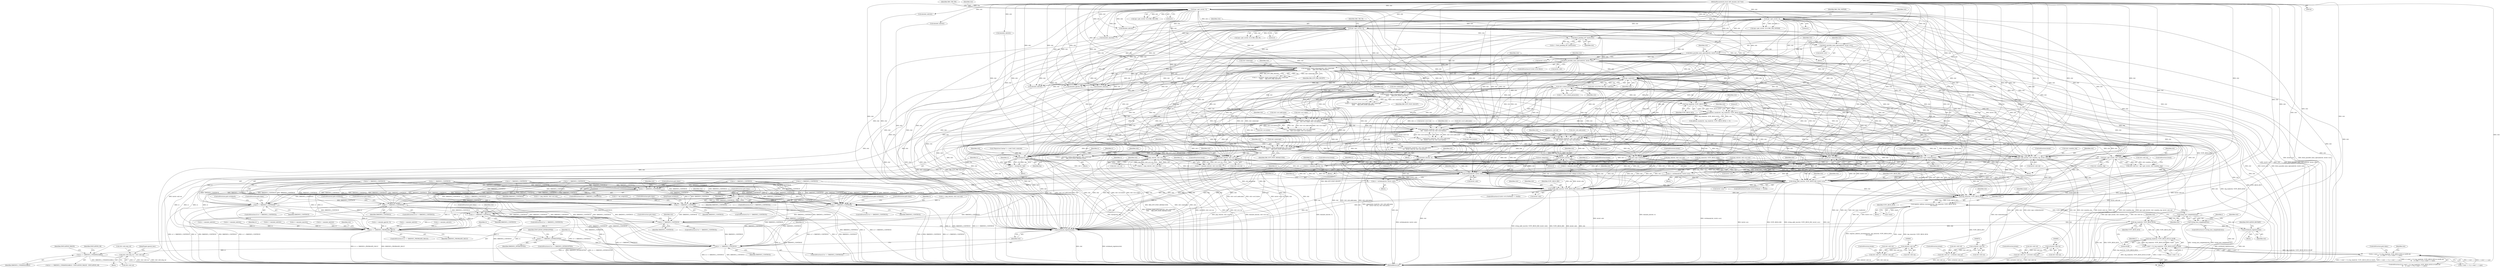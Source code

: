 digraph "0_linux_234f3ce485d54017f15cf5e0699cff4100121601_8@API" {
"1000621" [label="(Call,segmented_read(ctxt, ctxt->dst.addr.mem,\n\t\t\t\t   &ctxt->dst.val, ctxt->dst.bytes))"];
"1000375" [label="(Call,emulator_check_intercept(ctxt, ctxt->intercept,\n\t\t\t\t\t\t      X86_ICPT_PRE_EXCEPT))"];
"1000342" [label="(Call,fetch_possible_mmx_operand(ctxt, &ctxt->src2))"];
"1000336" [label="(Call,fetch_possible_mmx_operand(ctxt, &ctxt->src))"];
"1000329" [label="(Call,flush_pending_x87_faults(ctxt))"];
"1000290" [label="(Call,ops->get_cr(ctxt, 4))"];
"1000278" [label="(Call,ops->get_cr(ctxt, 0))"];
"1000145" [label="(MethodParameterIn,struct x86_emulate_ctxt *ctxt)"];
"1000310" [label="(Call,ops->get_cr(ctxt, 0))"];
"1000355" [label="(Call,fetch_possible_mmx_operand(ctxt, &ctxt->dst))"];
"1000393" [label="(Call,ops->cpl(ctxt))"];
"1000523" [label="(Call,segmented_read(ctxt, ctxt->src.addr.mem,\n\t\t\t\t    ctxt->src.valptr, ctxt->src.bytes))"];
"1000440" [label="(Call,ctxt->check_perm(ctxt))"];
"1000485" [label="(Call,address_mask(ctxt, reg_read(ctxt, VCPU_REGS_RCX)))"];
"1000487" [label="(Call,reg_read(ctxt, VCPU_REGS_RCX))"];
"1000461" [label="(Call,emulator_check_intercept(ctxt, ctxt->intercept,\n\t\t\t\t\t\t      X86_ICPT_POST_EXCEPT))"];
"1000569" [label="(Call,segmented_read(ctxt, ctxt->src2.addr.mem,\n\t\t\t\t    &ctxt->src2.val, ctxt->src2.bytes))"];
"1000619" [label="(Call,rc = segmented_read(ctxt, ctxt->dst.addr.mem,\n\t\t\t\t   &ctxt->dst.val, ctxt->dst.bytes))"];
"1000642" [label="(Call,rc != X86EMUL_CONTINUE)"];
"1000679" [label="(Call,rc != X86EMUL_CONTINUE)"];
"1000730" [label="(Call,rc != X86EMUL_CONTINUE)"];
"1001030" [label="(Call,rc != X86EMUL_CONTINUE)"];
"1001051" [label="(Call,rc != X86EMUL_CONTINUE)"];
"1001199" [label="(Call,rc == X86EMUL_PROPAGATE_FAULT)"];
"1001217" [label="(Call,rc == X86EMUL_INTERCEPTED)"];
"1001223" [label="(Call,rc == X86EMUL_CONTINUE)"];
"1001230" [label="(Call,rc == X86EMUL_UNHANDLEABLE)"];
"1000740" [label="(Call,rc != X86EMUL_CONTINUE)"];
"1000993" [label="(Call,rc != X86EMUL_CONTINUE)"];
"1001472" [label="(Call,rc != X86EMUL_CONTINUE)"];
"1000646" [label="(Call,ctxt->dst.orig_val = ctxt->dst.val)"];
"1000672" [label="(Call,emulator_check_intercept(ctxt, ctxt->intercept,\n\t\t\t\t\t      X86_ICPT_POST_MEMACCESS))"];
"1000670" [label="(Call,rc = emulator_check_intercept(ctxt, ctxt->intercept,\n\t\t\t\t\t      X86_ICPT_POST_MEMACCESS))"];
"1000726" [label="(Call,fastop(ctxt, fop))"];
"1000724" [label="(Call,rc = fastop(ctxt, fop))"];
"1001023" [label="(Call,writeback(ctxt, &ctxt->src))"];
"1001021" [label="(Call,rc = writeback(ctxt, &ctxt->src))"];
"1001044" [label="(Call,writeback(ctxt, &ctxt->dst))"];
"1001042" [label="(Call,rc = writeback(ctxt, &ctxt->dst))"];
"1001070" [label="(Call,string_addr_inc(ctxt, VCPU_REGS_RSI, &ctxt->src))"];
"1001085" [label="(Call,string_addr_inc(ctxt, VCPU_REGS_RDI, &ctxt->dst))"];
"1001136" [label="(Call,reg_rmw(ctxt, VCPU_REGS_RCX))"];
"1001134" [label="(Call,register_address_increment(ctxt, reg_rmw(ctxt, VCPU_REGS_RCX),\n\t\t\t\t-count))"];
"1001143" [label="(Call,string_insn_completed(ctxt))"];
"1001142" [label="(Call,!string_insn_completed(ctxt))"];
"1001155" [label="(Call,reg_read(ctxt, VCPU_REGS_RCX))"];
"1001154" [label="(Call,reg_read(ctxt, VCPU_REGS_RCX) & 0x3ff)"];
"1001148" [label="(Call,r->end != 0 || reg_read(ctxt, VCPU_REGS_RCX) & 0x3ff)"];
"1001147" [label="(Call,(r->end != 0 || reg_read(ctxt, VCPU_REGS_RCX) & 0x3ff) &&\n\t\t\t    (r->end == 0 || r->end != r->pos))"];
"1001180" [label="(Call,writeback_registers(ctxt))"];
"1001226" [label="(Call,writeback_registers(ctxt))"];
"1000737" [label="(Call,ctxt->execute(ctxt))"];
"1000735" [label="(Call,rc = ctxt->execute(ctxt))"];
"1000904" [label="(Call,emulate_int(ctxt, 3))"];
"1000902" [label="(Call,rc = emulate_int(ctxt, 3))"];
"1000911" [label="(Call,emulate_int(ctxt, ctxt->src.val))"];
"1000909" [label="(Call,rc = emulate_int(ctxt, ctxt->src.val))"];
"1000928" [label="(Call,emulate_int(ctxt, 4))"];
"1000926" [label="(Call,rc = emulate_int(ctxt, 4))"];
"1000936" [label="(Call,jmp_rel(ctxt, ctxt->src.val))"];
"1000934" [label="(Call,rc = jmp_rel(ctxt, ctxt->src.val))"];
"1000952" [label="(Call,ctxt->ops->halt(ctxt))"];
"1001242" [label="(Call,(ctxt->ops->wbinvd)(ctxt))"];
"1001257" [label="(Call,ops->get_cr(ctxt, ctxt->modrm_reg))"];
"1001251" [label="(Call,ctxt->dst.val = ops->get_cr(ctxt, ctxt->modrm_reg))"];
"1001264" [label="(Call,ops->get_dr(ctxt, ctxt->modrm_reg, &ctxt->dst.val))"];
"1000862" [label="(Call,(s8)ctxt->dst.val)"];
"1000856" [label="(Call,ctxt->dst.val = (s8)ctxt->dst.val)"];
"1000877" [label="(Call,(s16)ctxt->dst.val)"];
"1000871" [label="(Call,ctxt->dst.val = (s16)ctxt->dst.val)"];
"1000892" [label="(Call,(s32)ctxt->dst.val)"];
"1000886" [label="(Call,ctxt->dst.val = (s32)ctxt->dst.val)"];
"1000798" [label="(Call,jmp_rel(ctxt, ctxt->src.val))"];
"1001053" [label="(Identifier,X86EMUL_CONTINUE)"];
"1001229" [label="(Call,(rc == X86EMUL_UNHANDLEABLE) ? EMULATION_FAILED : EMULATION_OK)"];
"1000681" [label="(Identifier,X86EMUL_CONTINUE)"];
"1000645" [label="(ControlStructure,goto done;)"];
"1000682" [label="(ControlStructure,goto done;)"];
"1000764" [label="(Block,)"];
"1000844" [label="(Call,rc = em_xchg(ctxt))"];
"1000578" [label="(Call,&ctxt->src2.val)"];
"1000342" [label="(Call,fetch_possible_mmx_operand(ctxt, &ctxt->src2))"];
"1001021" [label="(Call,rc = writeback(ctxt, &ctxt->src))"];
"1000327" [label="(Call,rc = flush_pending_x87_faults(ctxt))"];
"1001032" [label="(Identifier,X86EMUL_CONTINUE)"];
"1001240" [label="(Block,)"];
"1000872" [label="(Call,ctxt->dst.val)"];
"1000641" [label="(ControlStructure,if (rc != X86EMUL_CONTINUE))"];
"1000936" [label="(Call,jmp_rel(ctxt, ctxt->src.val))"];
"1001476" [label="(ControlStructure,goto writeback;)"];
"1000884" [label="(ControlStructure,break;)"];
"1000426" [label="(Call,rc = emulate_ud(ctxt))"];
"1000262" [label="(Call,rc = emulate_ud(ctxt))"];
"1000647" [label="(Call,ctxt->dst.orig_val)"];
"1000717" [label="(Call,(*fop)(struct fastop *) = (void *)ctxt->execute)"];
"1000993" [label="(Call,rc != X86EMUL_CONTINUE)"];
"1000670" [label="(Call,rc = emulator_check_intercept(ctxt, ctxt->intercept,\n\t\t\t\t\t      X86_ICPT_POST_MEMACCESS))"];
"1000643" [label="(Identifier,rc)"];
"1000402" [label="(Call,rc = emulate_ud(ctxt))"];
"1000290" [label="(Call,ops->get_cr(ctxt, 4))"];
"1000642" [label="(Call,rc != X86EMUL_CONTINUE)"];
"1001172" [label="(Block,)"];
"1001135" [label="(Identifier,ctxt)"];
"1001155" [label="(Call,reg_read(ctxt, VCPU_REGS_RCX))"];
"1000725" [label="(Identifier,rc)"];
"1001234" [label="(Identifier,EMULATION_OK)"];
"1001180" [label="(Call,writeback_registers(ctxt))"];
"1001201" [label="(Identifier,X86EMUL_PROPAGATE_FAULT)"];
"1000646" [label="(Call,ctxt->dst.orig_val = ctxt->dst.val)"];
"1000488" [label="(Identifier,ctxt)"];
"1000920" [label="(ControlStructure,if (ctxt->eflags & EFLG_OF))"];
"1001217" [label="(Call,rc == X86EMUL_INTERCEPTED)"];
"1000326" [label="(Block,)"];
"1000336" [label="(Call,fetch_possible_mmx_operand(ctxt, &ctxt->src))"];
"1001146" [label="(ControlStructure,if ((r->end != 0 || reg_read(ctxt, VCPU_REGS_RCX) & 0x3ff) &&\n\t\t\t    (r->end == 0 || r->end != r->pos)))"];
"1000669" [label="(Block,)"];
"1000462" [label="(Identifier,ctxt)"];
"1001073" [label="(Call,&ctxt->src)"];
"1000686" [label="(Identifier,ctxt)"];
"1001151" [label="(Identifier,r)"];
"1000862" [label="(Call,(s8)ctxt->dst.val)"];
"1001259" [label="(Call,ctxt->modrm_reg)"];
"1000376" [label="(Identifier,ctxt)"];
"1000292" [label="(Literal,4)"];
"1000652" [label="(Call,ctxt->dst.val)"];
"1000727" [label="(Identifier,ctxt)"];
"1000352" [label="(Identifier,ctxt)"];
"1001275" [label="(ControlStructure,break;)"];
"1001471" [label="(ControlStructure,if (rc != X86EMUL_CONTINUE))"];
"1000877" [label="(Call,(s16)ctxt->dst.val)"];
"1000854" [label="(Block,)"];
"1001031" [label="(Identifier,rc)"];
"1001102" [label="(Block,)"];
"1001252" [label="(Call,ctxt->dst.val)"];
"1000216" [label="(Call,emulate_ud(ctxt))"];
"1000309" [label="(Call,ops->get_cr(ctxt, 0) & X86_CR0_TS)"];
"1000742" [label="(Identifier,X86EMUL_CONTINUE)"];
"1000649" [label="(Identifier,ctxt)"];
"1000928" [label="(Call,emulate_int(ctxt, 4))"];
"1001233" [label="(Identifier,EMULATION_FAILED)"];
"1000741" [label="(Identifier,rc)"];
"1000537" [label="(Call,ctxt->src.bytes)"];
"1001475" [label="(ControlStructure,goto done;)"];
"1001157" [label="(Identifier,VCPU_REGS_RCX)"];
"1000365" [label="(Identifier,ctxt)"];
"1001184" [label="(ControlStructure,goto done;)"];
"1000738" [label="(Identifier,ctxt)"];
"1000622" [label="(Identifier,ctxt)"];
"1000279" [label="(Identifier,ctxt)"];
"1000567" [label="(Call,rc = segmented_read(ctxt, ctxt->src2.addr.mem,\n\t\t\t\t    &ctxt->src2.val, ctxt->src2.bytes))"];
"1000907" [label="(ControlStructure,break;)"];
"1001044" [label="(Call,writeback(ctxt, &ctxt->dst))"];
"1000438" [label="(Call,rc = ctxt->check_perm(ctxt))"];
"1001225" [label="(Identifier,X86EMUL_CONTINUE)"];
"1000730" [label="(Call,rc != X86EMUL_CONTINUE)"];
"1001072" [label="(Identifier,VCPU_REGS_RSI)"];
"1000910" [label="(Identifier,rc)"];
"1000590" [label="(Call,rc != X86EMUL_CONTINUE)"];
"1001023" [label="(Call,writeback(ctxt, &ctxt->src))"];
"1000377" [label="(Call,ctxt->intercept)"];
"1000728" [label="(Identifier,fop)"];
"1001244" [label="(ControlStructure,break;)"];
"1000864" [label="(Call,ctxt->dst.val)"];
"1000879" [label="(Call,ctxt->dst.val)"];
"1001138" [label="(Identifier,VCPU_REGS_RCX)"];
"1000404" [label="(Call,emulate_ud(ctxt))"];
"1001216" [label="(ControlStructure,if (rc == X86EMUL_INTERCEPTED))"];
"1001198" [label="(ControlStructure,if (rc == X86EMUL_PROPAGATE_FAULT))"];
"1000154" [label="(Call,rc = X86EMUL_CONTINUE)"];
"1001181" [label="(Identifier,ctxt)"];
"1001140" [label="(Identifier,count)"];
"1000387" [label="(Call,(ctxt->d & Priv) && ops->cpl(ctxt))"];
"1001231" [label="(Identifier,rc)"];
"1000618" [label="(Block,)"];
"1000291" [label="(Identifier,ctxt)"];
"1000729" [label="(ControlStructure,if (rc != X86EMUL_CONTINUE))"];
"1000743" [label="(ControlStructure,goto done;)"];
"1000995" [label="(Identifier,X86EMUL_CONTINUE)"];
"1000734" [label="(ControlStructure,goto writeback;)"];
"1001328" [label="(Call,jmp_rel(ctxt, ctxt->src.val))"];
"1000918" [label="(ControlStructure,break;)"];
"1000407" [label="(Call,rc = emulate_gp(ctxt, 0))"];
"1000375" [label="(Call,emulator_check_intercept(ctxt, ctxt->intercept,\n\t\t\t\t\t\t      X86_ICPT_PRE_EXCEPT))"];
"1000953" [label="(Identifier,ctxt)"];
"1001230" [label="(Call,rc == X86EMUL_UNHANDLEABLE)"];
"1000672" [label="(Call,emulator_check_intercept(ctxt, ctxt->intercept,\n\t\t\t\t\t      X86_ICPT_POST_MEMACCESS))"];
"1000892" [label="(Call,(s32)ctxt->dst.val)"];
"1000524" [label="(Identifier,ctxt)"];
"1000525" [label="(Call,ctxt->src.addr.mem)"];
"1000489" [label="(Identifier,VCPU_REGS_RCX)"];
"1001043" [label="(Identifier,rc)"];
"1000459" [label="(Call,rc = emulator_check_intercept(ctxt, ctxt->intercept,\n\t\t\t\t\t\t      X86_ICPT_POST_EXCEPT))"];
"1000192" [label="(Call,rc = emulate_ud(ctxt))"];
"1000532" [label="(Call,ctxt->src.valptr)"];
"1000680" [label="(Identifier,rc)"];
"1000373" [label="(Call,rc = emulator_check_intercept(ctxt, ctxt->intercept,\n\t\t\t\t\t\t      X86_ICPT_PRE_EXCEPT))"];
"1000490" [label="(Literal,0)"];
"1000356" [label="(Identifier,ctxt)"];
"1001070" [label="(Call,string_addr_inc(ctxt, VCPU_REGS_RSI, &ctxt->src))"];
"1001221" [label="(Identifier,EMULATION_INTERCEPTED)"];
"1001222" [label="(ControlStructure,if (rc == X86EMUL_CONTINUE))"];
"1000570" [label="(Identifier,ctxt)"];
"1000909" [label="(Call,rc = emulate_int(ctxt, ctxt->src.val))"];
"1000146" [label="(Block,)"];
"1000521" [label="(Call,rc = segmented_read(ctxt, ctxt->src.addr.mem,\n\t\t\t\t    ctxt->src.valptr, ctxt->src.bytes))"];
"1000674" [label="(Call,ctxt->intercept)"];
"1000930" [label="(Literal,4)"];
"1000927" [label="(Identifier,rc)"];
"1001262" [label="(ControlStructure,break;)"];
"1001086" [label="(Identifier,ctxt)"];
"1000409" [label="(Call,emulate_gp(ctxt, 0))"];
"1000295" [label="(Call,rc = emulate_ud(ctxt))"];
"1001041" [label="(Block,)"];
"1001095" [label="(Identifier,ctxt)"];
"1000931" [label="(ControlStructure,break;)"];
"1001224" [label="(Identifier,rc)"];
"1000584" [label="(Call,ctxt->src2.bytes)"];
"1001183" [label="(Identifier,EMULATION_RESTART)"];
"1001029" [label="(ControlStructure,if (rc != X86EMUL_CONTINUE))"];
"1001024" [label="(Identifier,ctxt)"];
"1000913" [label="(Call,ctxt->src.val)"];
"1001474" [label="(Identifier,X86EMUL_CONTINUE)"];
"1000487" [label="(Call,reg_read(ctxt, VCPU_REGS_RCX))"];
"1001158" [label="(Literal,0x3ff)"];
"1001251" [label="(Call,ctxt->dst.val = ops->get_cr(ctxt, ctxt->modrm_reg))"];
"1001473" [label="(Identifier,rc)"];
"1000677" [label="(Identifier,X86_ICPT_POST_MEMACCESS)"];
"1000468" [label="(Call,rc != X86EMUL_CONTINUE)"];
"1000571" [label="(Call,ctxt->src2.addr.mem)"];
"1000904" [label="(Call,emulate_int(ctxt, 3))"];
"1000394" [label="(Identifier,ctxt)"];
"1000443" [label="(Call,rc != X86EMUL_CONTINUE)"];
"1000935" [label="(Identifier,rc)"];
"1001042" [label="(Call,rc = writeback(ctxt, &ctxt->dst))"];
"1000796" [label="(Call,rc = jmp_rel(ctxt, ctxt->src.val))"];
"1000382" [label="(Call,rc != X86EMUL_CONTINUE)"];
"1000338" [label="(Call,&ctxt->src)"];
"1000380" [label="(Identifier,X86_ICPT_PRE_EXCEPT)"];
"1001257" [label="(Call,ops->get_cr(ctxt, ctxt->modrm_reg))"];
"1000264" [label="(Call,emulate_ud(ctxt))"];
"1001326" [label="(Call,rc = jmp_rel(ctxt, ctxt->src.val))"];
"1000281" [label="(Identifier,X86_CR0_EM)"];
"1000329" [label="(Call,flush_pending_x87_faults(ctxt))"];
"1000278" [label="(Call,ops->get_cr(ctxt, 0))"];
"1000715" [label="(Block,)"];
"1000912" [label="(Identifier,ctxt)"];
"1000332" [label="(Call,rc != X86EMUL_CONTINUE)"];
"1000946" [label="(Identifier,ctxt)"];
"1000869" [label="(ControlStructure,break;)"];
"1001038" [label="(Identifier,ctxt)"];
"1001200" [label="(Identifier,rc)"];
"1001045" [label="(Identifier,ctxt)"];
"1000886" [label="(Call,ctxt->dst.val = (s32)ctxt->dst.val)"];
"1000732" [label="(Identifier,X86EMUL_CONTINUE)"];
"1000486" [label="(Identifier,ctxt)"];
"1000903" [label="(Identifier,rc)"];
"1000708" [label="(Block,)"];
"1001480" [label="(MethodReturn,int)"];
"1001226" [label="(Call,writeback_registers(ctxt))"];
"1000311" [label="(Identifier,ctxt)"];
"1001087" [label="(Identifier,VCPU_REGS_RDI)"];
"1000214" [label="(Call,rc = emulate_ud(ctxt))"];
"1000678" [label="(ControlStructure,if (rc != X86EMUL_CONTINUE))"];
"1001051" [label="(Call,rc != X86EMUL_CONTINUE)"];
"1000996" [label="(ControlStructure,goto done;)"];
"1000619" [label="(Call,rc = segmented_read(ctxt, ctxt->dst.addr.mem,\n\t\t\t\t   &ctxt->dst.val, ctxt->dst.bytes))"];
"1001134" [label="(Call,register_address_increment(ctxt, reg_rmw(ctxt, VCPU_REGS_RCX),\n\t\t\t\t-count))"];
"1000671" [label="(Identifier,rc)"];
"1000636" [label="(Call,ctxt->dst.bytes)"];
"1001148" [label="(Call,r->end != 0 || reg_read(ctxt, VCPU_REGS_RCX) & 0x3ff)"];
"1000485" [label="(Call,address_mask(ctxt, reg_read(ctxt, VCPU_REGS_RCX)))"];
"1000724" [label="(Call,rc = fastop(ctxt, fop))"];
"1001269" [label="(Call,&ctxt->dst.val)"];
"1000731" [label="(Identifier,rc)"];
"1000737" [label="(Call,ctxt->execute(ctxt))"];
"1001219" [label="(Identifier,X86EMUL_INTERCEPTED)"];
"1000679" [label="(Call,rc != X86EMUL_CONTINUE)"];
"1000899" [label="(ControlStructure,break;)"];
"1000954" [label="(ControlStructure,break;)"];
"1000644" [label="(Identifier,X86EMUL_CONTINUE)"];
"1001062" [label="(ControlStructure,if ((ctxt->d & SrcMask) == SrcSI))"];
"1001223" [label="(Call,rc == X86EMUL_CONTINUE)"];
"1000926" [label="(Call,rc = emulate_int(ctxt, 4))"];
"1000673" [label="(Identifier,ctxt)"];
"1000938" [label="(Call,ctxt->src.val)"];
"1001159" [label="(Call,r->end == 0 || r->end != r->pos)"];
"1000997" [label="(JumpTarget,writeback:)"];
"1001227" [label="(Identifier,ctxt)"];
"1000833" [label="(Call,reg_rmw(ctxt, VCPU_REGS_RAX))"];
"1001050" [label="(ControlStructure,if (rc != X86EMUL_CONTINUE))"];
"1000994" [label="(Identifier,rc)"];
"1001149" [label="(Call,r->end != 0)"];
"1001199" [label="(Call,rc == X86EMUL_PROPAGATE_FAULT)"];
"1000937" [label="(Identifier,ctxt)"];
"1000348" [label="(ControlStructure,if (!(ctxt->d & Mov)))"];
"1000297" [label="(Call,emulate_ud(ctxt))"];
"1000929" [label="(Identifier,ctxt)"];
"1000357" [label="(Call,&ctxt->dst)"];
"1000393" [label="(Call,ops->cpl(ctxt))"];
"1000630" [label="(Call,&ctxt->dst.val)"];
"1000277" [label="(Call,ops->get_cr(ctxt, 0) & X86_CR0_EM)"];
"1001144" [label="(Identifier,ctxt)"];
"1001187" [label="(Identifier,ctxt)"];
"1001022" [label="(Identifier,rc)"];
"1000906" [label="(Literal,3)"];
"1001266" [label="(Call,ctxt->modrm_reg)"];
"1001143" [label="(Call,string_insn_completed(ctxt))"];
"1001258" [label="(Identifier,ctxt)"];
"1000461" [label="(Call,emulator_check_intercept(ctxt, ctxt->intercept,\n\t\t\t\t\t\t      X86_ICPT_POST_EXCEPT))"];
"1000620" [label="(Identifier,rc)"];
"1001154" [label="(Call,reg_read(ctxt, VCPU_REGS_RCX) & 0x3ff)"];
"1000337" [label="(Identifier,ctxt)"];
"1000736" [label="(Identifier,rc)"];
"1000312" [label="(Literal,0)"];
"1000317" [label="(Call,emulate_nm(ctxt))"];
"1001162" [label="(Identifier,r)"];
"1000194" [label="(Call,emulate_ud(ctxt))"];
"1000902" [label="(Call,rc = emulate_int(ctxt, 3))"];
"1000739" [label="(ControlStructure,if (rc != X86EMUL_CONTINUE))"];
"1001136" [label="(Call,reg_rmw(ctxt, VCPU_REGS_RCX))"];
"1000145" [label="(MethodParameterIn,struct x86_emulate_ctxt *ctxt)"];
"1000934" [label="(Call,rc = jmp_rel(ctxt, ctxt->src.val))"];
"1000856" [label="(Call,ctxt->dst.val = (s8)ctxt->dst.val)"];
"1000726" [label="(Call,fastop(ctxt, fop))"];
"1000463" [label="(Call,ctxt->intercept)"];
"1000623" [label="(Call,ctxt->dst.addr.mem)"];
"1000344" [label="(Call,&ctxt->src2)"];
"1001004" [label="(Block,)"];
"1001147" [label="(Call,(r->end != 0 || reg_read(ctxt, VCPU_REGS_RCX) & 0x3ff) &&\n\t\t\t    (r->end == 0 || r->end != r->pos))"];
"1001085" [label="(Call,string_addr_inc(ctxt, VCPU_REGS_RDI, &ctxt->dst))"];
"1000484" [label="(Call,address_mask(ctxt, reg_read(ctxt, VCPU_REGS_RCX)) == 0)"];
"1000466" [label="(Identifier,X86_ICPT_POST_EXCEPT)"];
"1001033" [label="(ControlStructure,goto done;)"];
"1001046" [label="(Call,&ctxt->dst)"];
"1001176" [label="(Identifier,ctxt)"];
"1000905" [label="(Identifier,ctxt)"];
"1000280" [label="(Literal,0)"];
"1001025" [label="(Call,&ctxt->src)"];
"1000330" [label="(Identifier,ctxt)"];
"1001077" [label="(ControlStructure,if ((ctxt->d & DstMask) == DstDI))"];
"1000857" [label="(Call,ctxt->dst.val)"];
"1001030" [label="(Call,rc != X86EMUL_CONTINUE)"];
"1000569" [label="(Call,segmented_read(ctxt, ctxt->src2.addr.mem,\n\t\t\t\t    &ctxt->src2.val, ctxt->src2.bytes))"];
"1000441" [label="(Identifier,ctxt)"];
"1001071" [label="(Identifier,ctxt)"];
"1001243" [label="(Identifier,ctxt)"];
"1000740" [label="(Call,rc != X86EMUL_CONTINUE)"];
"1000871" [label="(Call,ctxt->dst.val = (s16)ctxt->dst.val)"];
"1001139" [label="(Call,-count)"];
"1000313" [label="(Identifier,X86_CR0_TS)"];
"1000744" [label="(ControlStructure,goto writeback;)"];
"1001137" [label="(Identifier,ctxt)"];
"1000887" [label="(Call,ctxt->dst.val)"];
"1000621" [label="(Call,segmented_read(ctxt, ctxt->dst.addr.mem,\n\t\t\t\t   &ctxt->dst.val, ctxt->dst.bytes))"];
"1001141" [label="(ControlStructure,if (!string_insn_completed(ctxt)))"];
"1000355" [label="(Call,fetch_possible_mmx_operand(ctxt, &ctxt->dst))"];
"1000289" [label="(Call,ops->get_cr(ctxt, 4) & X86_CR4_OSFXSR)"];
"1001156" [label="(Identifier,ctxt)"];
"1000523" [label="(Call,segmented_read(ctxt, ctxt->src.addr.mem,\n\t\t\t\t    ctxt->src.valptr, ctxt->src.bytes))"];
"1000315" [label="(Call,rc = emulate_nm(ctxt))"];
"1000846" [label="(Call,em_xchg(ctxt))"];
"1001088" [label="(Call,&ctxt->dst)"];
"1001472" [label="(Call,rc != X86EMUL_CONTINUE)"];
"1000992" [label="(ControlStructure,if (rc != X86EMUL_CONTINUE))"];
"1000735" [label="(Call,rc = ctxt->execute(ctxt))"];
"1000343" [label="(Identifier,ctxt)"];
"1000952" [label="(Call,ctxt->ops->halt(ctxt))"];
"1000733" [label="(ControlStructure,goto done;)"];
"1001232" [label="(Identifier,X86EMUL_UNHANDLEABLE)"];
"1000293" [label="(Identifier,X86_CR4_OSFXSR)"];
"1000440" [label="(Call,ctxt->check_perm(ctxt))"];
"1001052" [label="(Identifier,rc)"];
"1000543" [label="(Call,rc != X86EMUL_CONTINUE)"];
"1001242" [label="(Call,(ctxt->ops->wbinvd)(ctxt))"];
"1000911" [label="(Call,emulate_int(ctxt, ctxt->src.val))"];
"1001264" [label="(Call,ops->get_dr(ctxt, ctxt->modrm_reg, &ctxt->dst.val))"];
"1000428" [label="(Call,emulate_ud(ctxt))"];
"1001054" [label="(ControlStructure,goto done;)"];
"1001218" [label="(Identifier,rc)"];
"1000657" [label="(JumpTarget,special_insn:)"];
"1001058" [label="(Identifier,ctxt)"];
"1000310" [label="(Call,ops->get_cr(ctxt, 0))"];
"1001081" [label="(Identifier,ctxt)"];
"1001142" [label="(Call,!string_insn_completed(ctxt))"];
"1001265" [label="(Identifier,ctxt)"];
"1001207" [label="(Identifier,ctxt)"];
"1000894" [label="(Call,ctxt->dst.val)"];
"1000621" -> "1000619"  [label="AST: "];
"1000621" -> "1000636"  [label="CFG: "];
"1000622" -> "1000621"  [label="AST: "];
"1000623" -> "1000621"  [label="AST: "];
"1000630" -> "1000621"  [label="AST: "];
"1000636" -> "1000621"  [label="AST: "];
"1000619" -> "1000621"  [label="CFG: "];
"1000621" -> "1001480"  [label="DDG: &ctxt->dst.val"];
"1000621" -> "1001480"  [label="DDG: ctxt"];
"1000621" -> "1001480"  [label="DDG: ctxt->dst.addr.mem"];
"1000621" -> "1001480"  [label="DDG: ctxt->dst.bytes"];
"1000621" -> "1000619"  [label="DDG: ctxt"];
"1000621" -> "1000619"  [label="DDG: ctxt->dst.addr.mem"];
"1000621" -> "1000619"  [label="DDG: &ctxt->dst.val"];
"1000621" -> "1000619"  [label="DDG: ctxt->dst.bytes"];
"1000375" -> "1000621"  [label="DDG: ctxt"];
"1000393" -> "1000621"  [label="DDG: ctxt"];
"1000523" -> "1000621"  [label="DDG: ctxt"];
"1000342" -> "1000621"  [label="DDG: ctxt"];
"1000310" -> "1000621"  [label="DDG: ctxt"];
"1000569" -> "1000621"  [label="DDG: ctxt"];
"1000440" -> "1000621"  [label="DDG: ctxt"];
"1000278" -> "1000621"  [label="DDG: ctxt"];
"1000355" -> "1000621"  [label="DDG: ctxt"];
"1000485" -> "1000621"  [label="DDG: ctxt"];
"1000290" -> "1000621"  [label="DDG: ctxt"];
"1000461" -> "1000621"  [label="DDG: ctxt"];
"1000145" -> "1000621"  [label="DDG: ctxt"];
"1000621" -> "1000646"  [label="DDG: &ctxt->dst.val"];
"1000621" -> "1000672"  [label="DDG: ctxt"];
"1000621" -> "1000726"  [label="DDG: ctxt"];
"1000621" -> "1000737"  [label="DDG: ctxt"];
"1000621" -> "1000862"  [label="DDG: &ctxt->dst.val"];
"1000621" -> "1000877"  [label="DDG: &ctxt->dst.val"];
"1000621" -> "1000892"  [label="DDG: &ctxt->dst.val"];
"1000621" -> "1000904"  [label="DDG: ctxt"];
"1000621" -> "1000911"  [label="DDG: ctxt"];
"1000621" -> "1000928"  [label="DDG: ctxt"];
"1000621" -> "1000936"  [label="DDG: ctxt"];
"1000621" -> "1000952"  [label="DDG: ctxt"];
"1000621" -> "1001023"  [label="DDG: ctxt"];
"1000621" -> "1001044"  [label="DDG: ctxt"];
"1000621" -> "1001070"  [label="DDG: ctxt"];
"1000621" -> "1001085"  [label="DDG: ctxt"];
"1000621" -> "1001136"  [label="DDG: ctxt"];
"1000621" -> "1001226"  [label="DDG: ctxt"];
"1000621" -> "1001242"  [label="DDG: ctxt"];
"1000621" -> "1001257"  [label="DDG: ctxt"];
"1000621" -> "1001264"  [label="DDG: ctxt"];
"1000621" -> "1001264"  [label="DDG: &ctxt->dst.val"];
"1000375" -> "1000373"  [label="AST: "];
"1000375" -> "1000380"  [label="CFG: "];
"1000376" -> "1000375"  [label="AST: "];
"1000377" -> "1000375"  [label="AST: "];
"1000380" -> "1000375"  [label="AST: "];
"1000373" -> "1000375"  [label="CFG: "];
"1000375" -> "1001480"  [label="DDG: ctxt"];
"1000375" -> "1001480"  [label="DDG: ctxt->intercept"];
"1000375" -> "1001480"  [label="DDG: X86_ICPT_PRE_EXCEPT"];
"1000375" -> "1000373"  [label="DDG: ctxt"];
"1000375" -> "1000373"  [label="DDG: ctxt->intercept"];
"1000375" -> "1000373"  [label="DDG: X86_ICPT_PRE_EXCEPT"];
"1000342" -> "1000375"  [label="DDG: ctxt"];
"1000310" -> "1000375"  [label="DDG: ctxt"];
"1000278" -> "1000375"  [label="DDG: ctxt"];
"1000355" -> "1000375"  [label="DDG: ctxt"];
"1000290" -> "1000375"  [label="DDG: ctxt"];
"1000145" -> "1000375"  [label="DDG: ctxt"];
"1000375" -> "1000393"  [label="DDG: ctxt"];
"1000375" -> "1000404"  [label="DDG: ctxt"];
"1000375" -> "1000409"  [label="DDG: ctxt"];
"1000375" -> "1000428"  [label="DDG: ctxt"];
"1000375" -> "1000440"  [label="DDG: ctxt"];
"1000375" -> "1000461"  [label="DDG: ctxt"];
"1000375" -> "1000461"  [label="DDG: ctxt->intercept"];
"1000375" -> "1000487"  [label="DDG: ctxt"];
"1000375" -> "1000523"  [label="DDG: ctxt"];
"1000375" -> "1000569"  [label="DDG: ctxt"];
"1000375" -> "1000672"  [label="DDG: ctxt"];
"1000375" -> "1000672"  [label="DDG: ctxt->intercept"];
"1000375" -> "1000726"  [label="DDG: ctxt"];
"1000375" -> "1000737"  [label="DDG: ctxt"];
"1000375" -> "1000904"  [label="DDG: ctxt"];
"1000375" -> "1000911"  [label="DDG: ctxt"];
"1000375" -> "1000928"  [label="DDG: ctxt"];
"1000375" -> "1000936"  [label="DDG: ctxt"];
"1000375" -> "1000952"  [label="DDG: ctxt"];
"1000375" -> "1001023"  [label="DDG: ctxt"];
"1000375" -> "1001044"  [label="DDG: ctxt"];
"1000375" -> "1001070"  [label="DDG: ctxt"];
"1000375" -> "1001085"  [label="DDG: ctxt"];
"1000375" -> "1001136"  [label="DDG: ctxt"];
"1000375" -> "1001226"  [label="DDG: ctxt"];
"1000375" -> "1001242"  [label="DDG: ctxt"];
"1000375" -> "1001257"  [label="DDG: ctxt"];
"1000375" -> "1001264"  [label="DDG: ctxt"];
"1000342" -> "1000326"  [label="AST: "];
"1000342" -> "1000344"  [label="CFG: "];
"1000343" -> "1000342"  [label="AST: "];
"1000344" -> "1000342"  [label="AST: "];
"1000352" -> "1000342"  [label="CFG: "];
"1000342" -> "1001480"  [label="DDG: &ctxt->src2"];
"1000342" -> "1001480"  [label="DDG: ctxt"];
"1000342" -> "1001480"  [label="DDG: fetch_possible_mmx_operand(ctxt, &ctxt->src2)"];
"1000336" -> "1000342"  [label="DDG: ctxt"];
"1000145" -> "1000342"  [label="DDG: ctxt"];
"1000342" -> "1000355"  [label="DDG: ctxt"];
"1000342" -> "1000393"  [label="DDG: ctxt"];
"1000342" -> "1000404"  [label="DDG: ctxt"];
"1000342" -> "1000409"  [label="DDG: ctxt"];
"1000342" -> "1000428"  [label="DDG: ctxt"];
"1000342" -> "1000440"  [label="DDG: ctxt"];
"1000342" -> "1000461"  [label="DDG: ctxt"];
"1000342" -> "1000487"  [label="DDG: ctxt"];
"1000342" -> "1000523"  [label="DDG: ctxt"];
"1000342" -> "1000569"  [label="DDG: ctxt"];
"1000342" -> "1000672"  [label="DDG: ctxt"];
"1000342" -> "1000726"  [label="DDG: ctxt"];
"1000342" -> "1000737"  [label="DDG: ctxt"];
"1000342" -> "1000904"  [label="DDG: ctxt"];
"1000342" -> "1000911"  [label="DDG: ctxt"];
"1000342" -> "1000928"  [label="DDG: ctxt"];
"1000342" -> "1000936"  [label="DDG: ctxt"];
"1000342" -> "1000952"  [label="DDG: ctxt"];
"1000342" -> "1001023"  [label="DDG: ctxt"];
"1000342" -> "1001044"  [label="DDG: ctxt"];
"1000342" -> "1001070"  [label="DDG: ctxt"];
"1000342" -> "1001085"  [label="DDG: ctxt"];
"1000342" -> "1001136"  [label="DDG: ctxt"];
"1000342" -> "1001226"  [label="DDG: ctxt"];
"1000342" -> "1001242"  [label="DDG: ctxt"];
"1000342" -> "1001257"  [label="DDG: ctxt"];
"1000342" -> "1001264"  [label="DDG: ctxt"];
"1000336" -> "1000326"  [label="AST: "];
"1000336" -> "1000338"  [label="CFG: "];
"1000337" -> "1000336"  [label="AST: "];
"1000338" -> "1000336"  [label="AST: "];
"1000343" -> "1000336"  [label="CFG: "];
"1000336" -> "1001480"  [label="DDG: fetch_possible_mmx_operand(ctxt, &ctxt->src)"];
"1000336" -> "1001480"  [label="DDG: &ctxt->src"];
"1000329" -> "1000336"  [label="DDG: ctxt"];
"1000145" -> "1000336"  [label="DDG: ctxt"];
"1000336" -> "1001023"  [label="DDG: &ctxt->src"];
"1000336" -> "1001070"  [label="DDG: &ctxt->src"];
"1000329" -> "1000327"  [label="AST: "];
"1000329" -> "1000330"  [label="CFG: "];
"1000330" -> "1000329"  [label="AST: "];
"1000327" -> "1000329"  [label="CFG: "];
"1000329" -> "1001480"  [label="DDG: ctxt"];
"1000329" -> "1000327"  [label="DDG: ctxt"];
"1000290" -> "1000329"  [label="DDG: ctxt"];
"1000310" -> "1000329"  [label="DDG: ctxt"];
"1000278" -> "1000329"  [label="DDG: ctxt"];
"1000145" -> "1000329"  [label="DDG: ctxt"];
"1000329" -> "1001226"  [label="DDG: ctxt"];
"1000290" -> "1000289"  [label="AST: "];
"1000290" -> "1000292"  [label="CFG: "];
"1000291" -> "1000290"  [label="AST: "];
"1000292" -> "1000290"  [label="AST: "];
"1000293" -> "1000290"  [label="CFG: "];
"1000290" -> "1001480"  [label="DDG: ctxt"];
"1000290" -> "1000289"  [label="DDG: ctxt"];
"1000290" -> "1000289"  [label="DDG: 4"];
"1000278" -> "1000290"  [label="DDG: ctxt"];
"1000145" -> "1000290"  [label="DDG: ctxt"];
"1000290" -> "1000297"  [label="DDG: ctxt"];
"1000290" -> "1000310"  [label="DDG: ctxt"];
"1000290" -> "1000317"  [label="DDG: ctxt"];
"1000290" -> "1000393"  [label="DDG: ctxt"];
"1000290" -> "1000404"  [label="DDG: ctxt"];
"1000290" -> "1000409"  [label="DDG: ctxt"];
"1000290" -> "1000428"  [label="DDG: ctxt"];
"1000290" -> "1000440"  [label="DDG: ctxt"];
"1000290" -> "1000461"  [label="DDG: ctxt"];
"1000290" -> "1000487"  [label="DDG: ctxt"];
"1000290" -> "1000523"  [label="DDG: ctxt"];
"1000290" -> "1000569"  [label="DDG: ctxt"];
"1000290" -> "1000672"  [label="DDG: ctxt"];
"1000290" -> "1000726"  [label="DDG: ctxt"];
"1000290" -> "1000737"  [label="DDG: ctxt"];
"1000290" -> "1000904"  [label="DDG: ctxt"];
"1000290" -> "1000911"  [label="DDG: ctxt"];
"1000290" -> "1000928"  [label="DDG: ctxt"];
"1000290" -> "1000936"  [label="DDG: ctxt"];
"1000290" -> "1000952"  [label="DDG: ctxt"];
"1000290" -> "1001023"  [label="DDG: ctxt"];
"1000290" -> "1001044"  [label="DDG: ctxt"];
"1000290" -> "1001070"  [label="DDG: ctxt"];
"1000290" -> "1001085"  [label="DDG: ctxt"];
"1000290" -> "1001136"  [label="DDG: ctxt"];
"1000290" -> "1001226"  [label="DDG: ctxt"];
"1000290" -> "1001242"  [label="DDG: ctxt"];
"1000290" -> "1001257"  [label="DDG: ctxt"];
"1000290" -> "1001264"  [label="DDG: ctxt"];
"1000278" -> "1000277"  [label="AST: "];
"1000278" -> "1000280"  [label="CFG: "];
"1000279" -> "1000278"  [label="AST: "];
"1000280" -> "1000278"  [label="AST: "];
"1000281" -> "1000278"  [label="CFG: "];
"1000278" -> "1001480"  [label="DDG: ctxt"];
"1000278" -> "1000277"  [label="DDG: ctxt"];
"1000278" -> "1000277"  [label="DDG: 0"];
"1000145" -> "1000278"  [label="DDG: ctxt"];
"1000278" -> "1000297"  [label="DDG: ctxt"];
"1000278" -> "1000310"  [label="DDG: ctxt"];
"1000278" -> "1000317"  [label="DDG: ctxt"];
"1000278" -> "1000393"  [label="DDG: ctxt"];
"1000278" -> "1000404"  [label="DDG: ctxt"];
"1000278" -> "1000409"  [label="DDG: ctxt"];
"1000278" -> "1000428"  [label="DDG: ctxt"];
"1000278" -> "1000440"  [label="DDG: ctxt"];
"1000278" -> "1000461"  [label="DDG: ctxt"];
"1000278" -> "1000487"  [label="DDG: ctxt"];
"1000278" -> "1000523"  [label="DDG: ctxt"];
"1000278" -> "1000569"  [label="DDG: ctxt"];
"1000278" -> "1000672"  [label="DDG: ctxt"];
"1000278" -> "1000726"  [label="DDG: ctxt"];
"1000278" -> "1000737"  [label="DDG: ctxt"];
"1000278" -> "1000904"  [label="DDG: ctxt"];
"1000278" -> "1000911"  [label="DDG: ctxt"];
"1000278" -> "1000928"  [label="DDG: ctxt"];
"1000278" -> "1000936"  [label="DDG: ctxt"];
"1000278" -> "1000952"  [label="DDG: ctxt"];
"1000278" -> "1001023"  [label="DDG: ctxt"];
"1000278" -> "1001044"  [label="DDG: ctxt"];
"1000278" -> "1001070"  [label="DDG: ctxt"];
"1000278" -> "1001085"  [label="DDG: ctxt"];
"1000278" -> "1001136"  [label="DDG: ctxt"];
"1000278" -> "1001226"  [label="DDG: ctxt"];
"1000278" -> "1001242"  [label="DDG: ctxt"];
"1000278" -> "1001257"  [label="DDG: ctxt"];
"1000278" -> "1001264"  [label="DDG: ctxt"];
"1000145" -> "1000144"  [label="AST: "];
"1000145" -> "1001480"  [label="DDG: ctxt"];
"1000145" -> "1000194"  [label="DDG: ctxt"];
"1000145" -> "1000216"  [label="DDG: ctxt"];
"1000145" -> "1000264"  [label="DDG: ctxt"];
"1000145" -> "1000297"  [label="DDG: ctxt"];
"1000145" -> "1000310"  [label="DDG: ctxt"];
"1000145" -> "1000317"  [label="DDG: ctxt"];
"1000145" -> "1000355"  [label="DDG: ctxt"];
"1000145" -> "1000393"  [label="DDG: ctxt"];
"1000145" -> "1000404"  [label="DDG: ctxt"];
"1000145" -> "1000409"  [label="DDG: ctxt"];
"1000145" -> "1000428"  [label="DDG: ctxt"];
"1000145" -> "1000440"  [label="DDG: ctxt"];
"1000145" -> "1000461"  [label="DDG: ctxt"];
"1000145" -> "1000485"  [label="DDG: ctxt"];
"1000145" -> "1000487"  [label="DDG: ctxt"];
"1000145" -> "1000523"  [label="DDG: ctxt"];
"1000145" -> "1000569"  [label="DDG: ctxt"];
"1000145" -> "1000672"  [label="DDG: ctxt"];
"1000145" -> "1000726"  [label="DDG: ctxt"];
"1000145" -> "1000737"  [label="DDG: ctxt"];
"1000145" -> "1000904"  [label="DDG: ctxt"];
"1000145" -> "1000911"  [label="DDG: ctxt"];
"1000145" -> "1000928"  [label="DDG: ctxt"];
"1000145" -> "1000936"  [label="DDG: ctxt"];
"1000145" -> "1000952"  [label="DDG: ctxt"];
"1000145" -> "1001023"  [label="DDG: ctxt"];
"1000145" -> "1001044"  [label="DDG: ctxt"];
"1000145" -> "1001070"  [label="DDG: ctxt"];
"1000145" -> "1001085"  [label="DDG: ctxt"];
"1000145" -> "1001134"  [label="DDG: ctxt"];
"1000145" -> "1001136"  [label="DDG: ctxt"];
"1000145" -> "1001143"  [label="DDG: ctxt"];
"1000145" -> "1001155"  [label="DDG: ctxt"];
"1000145" -> "1001180"  [label="DDG: ctxt"];
"1000145" -> "1001226"  [label="DDG: ctxt"];
"1000145" -> "1001242"  [label="DDG: ctxt"];
"1000145" -> "1001257"  [label="DDG: ctxt"];
"1000145" -> "1001264"  [label="DDG: ctxt"];
"1000310" -> "1000309"  [label="AST: "];
"1000310" -> "1000312"  [label="CFG: "];
"1000311" -> "1000310"  [label="AST: "];
"1000312" -> "1000310"  [label="AST: "];
"1000313" -> "1000310"  [label="CFG: "];
"1000310" -> "1001480"  [label="DDG: ctxt"];
"1000310" -> "1000309"  [label="DDG: ctxt"];
"1000310" -> "1000309"  [label="DDG: 0"];
"1000310" -> "1000317"  [label="DDG: ctxt"];
"1000310" -> "1000393"  [label="DDG: ctxt"];
"1000310" -> "1000404"  [label="DDG: ctxt"];
"1000310" -> "1000409"  [label="DDG: ctxt"];
"1000310" -> "1000428"  [label="DDG: ctxt"];
"1000310" -> "1000440"  [label="DDG: ctxt"];
"1000310" -> "1000461"  [label="DDG: ctxt"];
"1000310" -> "1000487"  [label="DDG: ctxt"];
"1000310" -> "1000523"  [label="DDG: ctxt"];
"1000310" -> "1000569"  [label="DDG: ctxt"];
"1000310" -> "1000672"  [label="DDG: ctxt"];
"1000310" -> "1000726"  [label="DDG: ctxt"];
"1000310" -> "1000737"  [label="DDG: ctxt"];
"1000310" -> "1000904"  [label="DDG: ctxt"];
"1000310" -> "1000911"  [label="DDG: ctxt"];
"1000310" -> "1000928"  [label="DDG: ctxt"];
"1000310" -> "1000936"  [label="DDG: ctxt"];
"1000310" -> "1000952"  [label="DDG: ctxt"];
"1000310" -> "1001023"  [label="DDG: ctxt"];
"1000310" -> "1001044"  [label="DDG: ctxt"];
"1000310" -> "1001070"  [label="DDG: ctxt"];
"1000310" -> "1001085"  [label="DDG: ctxt"];
"1000310" -> "1001136"  [label="DDG: ctxt"];
"1000310" -> "1001226"  [label="DDG: ctxt"];
"1000310" -> "1001242"  [label="DDG: ctxt"];
"1000310" -> "1001257"  [label="DDG: ctxt"];
"1000310" -> "1001264"  [label="DDG: ctxt"];
"1000355" -> "1000348"  [label="AST: "];
"1000355" -> "1000357"  [label="CFG: "];
"1000356" -> "1000355"  [label="AST: "];
"1000357" -> "1000355"  [label="AST: "];
"1000365" -> "1000355"  [label="CFG: "];
"1000355" -> "1001480"  [label="DDG: ctxt"];
"1000355" -> "1001480"  [label="DDG: &ctxt->dst"];
"1000355" -> "1001480"  [label="DDG: fetch_possible_mmx_operand(ctxt, &ctxt->dst)"];
"1000355" -> "1000393"  [label="DDG: ctxt"];
"1000355" -> "1000404"  [label="DDG: ctxt"];
"1000355" -> "1000409"  [label="DDG: ctxt"];
"1000355" -> "1000428"  [label="DDG: ctxt"];
"1000355" -> "1000440"  [label="DDG: ctxt"];
"1000355" -> "1000461"  [label="DDG: ctxt"];
"1000355" -> "1000487"  [label="DDG: ctxt"];
"1000355" -> "1000523"  [label="DDG: ctxt"];
"1000355" -> "1000569"  [label="DDG: ctxt"];
"1000355" -> "1000672"  [label="DDG: ctxt"];
"1000355" -> "1000726"  [label="DDG: ctxt"];
"1000355" -> "1000737"  [label="DDG: ctxt"];
"1000355" -> "1000904"  [label="DDG: ctxt"];
"1000355" -> "1000911"  [label="DDG: ctxt"];
"1000355" -> "1000928"  [label="DDG: ctxt"];
"1000355" -> "1000936"  [label="DDG: ctxt"];
"1000355" -> "1000952"  [label="DDG: ctxt"];
"1000355" -> "1001023"  [label="DDG: ctxt"];
"1000355" -> "1001044"  [label="DDG: ctxt"];
"1000355" -> "1001044"  [label="DDG: &ctxt->dst"];
"1000355" -> "1001070"  [label="DDG: ctxt"];
"1000355" -> "1001085"  [label="DDG: ctxt"];
"1000355" -> "1001085"  [label="DDG: &ctxt->dst"];
"1000355" -> "1001136"  [label="DDG: ctxt"];
"1000355" -> "1001226"  [label="DDG: ctxt"];
"1000355" -> "1001242"  [label="DDG: ctxt"];
"1000355" -> "1001257"  [label="DDG: ctxt"];
"1000355" -> "1001264"  [label="DDG: ctxt"];
"1000393" -> "1000387"  [label="AST: "];
"1000393" -> "1000394"  [label="CFG: "];
"1000394" -> "1000393"  [label="AST: "];
"1000387" -> "1000393"  [label="CFG: "];
"1000393" -> "1001480"  [label="DDG: ctxt"];
"1000393" -> "1000387"  [label="DDG: ctxt"];
"1000393" -> "1000404"  [label="DDG: ctxt"];
"1000393" -> "1000409"  [label="DDG: ctxt"];
"1000393" -> "1000428"  [label="DDG: ctxt"];
"1000393" -> "1000440"  [label="DDG: ctxt"];
"1000393" -> "1000461"  [label="DDG: ctxt"];
"1000393" -> "1000487"  [label="DDG: ctxt"];
"1000393" -> "1000523"  [label="DDG: ctxt"];
"1000393" -> "1000569"  [label="DDG: ctxt"];
"1000393" -> "1000672"  [label="DDG: ctxt"];
"1000393" -> "1000726"  [label="DDG: ctxt"];
"1000393" -> "1000737"  [label="DDG: ctxt"];
"1000393" -> "1000904"  [label="DDG: ctxt"];
"1000393" -> "1000911"  [label="DDG: ctxt"];
"1000393" -> "1000928"  [label="DDG: ctxt"];
"1000393" -> "1000936"  [label="DDG: ctxt"];
"1000393" -> "1000952"  [label="DDG: ctxt"];
"1000393" -> "1001023"  [label="DDG: ctxt"];
"1000393" -> "1001044"  [label="DDG: ctxt"];
"1000393" -> "1001070"  [label="DDG: ctxt"];
"1000393" -> "1001085"  [label="DDG: ctxt"];
"1000393" -> "1001136"  [label="DDG: ctxt"];
"1000393" -> "1001226"  [label="DDG: ctxt"];
"1000393" -> "1001242"  [label="DDG: ctxt"];
"1000393" -> "1001257"  [label="DDG: ctxt"];
"1000393" -> "1001264"  [label="DDG: ctxt"];
"1000523" -> "1000521"  [label="AST: "];
"1000523" -> "1000537"  [label="CFG: "];
"1000524" -> "1000523"  [label="AST: "];
"1000525" -> "1000523"  [label="AST: "];
"1000532" -> "1000523"  [label="AST: "];
"1000537" -> "1000523"  [label="AST: "];
"1000521" -> "1000523"  [label="CFG: "];
"1000523" -> "1001480"  [label="DDG: ctxt->src.addr.mem"];
"1000523" -> "1001480"  [label="DDG: ctxt"];
"1000523" -> "1001480"  [label="DDG: ctxt->src.bytes"];
"1000523" -> "1001480"  [label="DDG: ctxt->src.valptr"];
"1000523" -> "1000521"  [label="DDG: ctxt"];
"1000523" -> "1000521"  [label="DDG: ctxt->src.addr.mem"];
"1000523" -> "1000521"  [label="DDG: ctxt->src.valptr"];
"1000523" -> "1000521"  [label="DDG: ctxt->src.bytes"];
"1000440" -> "1000523"  [label="DDG: ctxt"];
"1000485" -> "1000523"  [label="DDG: ctxt"];
"1000461" -> "1000523"  [label="DDG: ctxt"];
"1000523" -> "1000569"  [label="DDG: ctxt"];
"1000523" -> "1000672"  [label="DDG: ctxt"];
"1000523" -> "1000726"  [label="DDG: ctxt"];
"1000523" -> "1000737"  [label="DDG: ctxt"];
"1000523" -> "1000904"  [label="DDG: ctxt"];
"1000523" -> "1000911"  [label="DDG: ctxt"];
"1000523" -> "1000928"  [label="DDG: ctxt"];
"1000523" -> "1000936"  [label="DDG: ctxt"];
"1000523" -> "1000952"  [label="DDG: ctxt"];
"1000523" -> "1001023"  [label="DDG: ctxt"];
"1000523" -> "1001044"  [label="DDG: ctxt"];
"1000523" -> "1001070"  [label="DDG: ctxt"];
"1000523" -> "1001085"  [label="DDG: ctxt"];
"1000523" -> "1001136"  [label="DDG: ctxt"];
"1000523" -> "1001226"  [label="DDG: ctxt"];
"1000523" -> "1001242"  [label="DDG: ctxt"];
"1000523" -> "1001257"  [label="DDG: ctxt"];
"1000523" -> "1001264"  [label="DDG: ctxt"];
"1000440" -> "1000438"  [label="AST: "];
"1000440" -> "1000441"  [label="CFG: "];
"1000441" -> "1000440"  [label="AST: "];
"1000438" -> "1000440"  [label="CFG: "];
"1000440" -> "1001480"  [label="DDG: ctxt"];
"1000440" -> "1000438"  [label="DDG: ctxt"];
"1000440" -> "1000461"  [label="DDG: ctxt"];
"1000440" -> "1000487"  [label="DDG: ctxt"];
"1000440" -> "1000569"  [label="DDG: ctxt"];
"1000440" -> "1000672"  [label="DDG: ctxt"];
"1000440" -> "1000726"  [label="DDG: ctxt"];
"1000440" -> "1000737"  [label="DDG: ctxt"];
"1000440" -> "1000904"  [label="DDG: ctxt"];
"1000440" -> "1000911"  [label="DDG: ctxt"];
"1000440" -> "1000928"  [label="DDG: ctxt"];
"1000440" -> "1000936"  [label="DDG: ctxt"];
"1000440" -> "1000952"  [label="DDG: ctxt"];
"1000440" -> "1001023"  [label="DDG: ctxt"];
"1000440" -> "1001044"  [label="DDG: ctxt"];
"1000440" -> "1001070"  [label="DDG: ctxt"];
"1000440" -> "1001085"  [label="DDG: ctxt"];
"1000440" -> "1001136"  [label="DDG: ctxt"];
"1000440" -> "1001226"  [label="DDG: ctxt"];
"1000440" -> "1001242"  [label="DDG: ctxt"];
"1000440" -> "1001257"  [label="DDG: ctxt"];
"1000440" -> "1001264"  [label="DDG: ctxt"];
"1000485" -> "1000484"  [label="AST: "];
"1000485" -> "1000487"  [label="CFG: "];
"1000486" -> "1000485"  [label="AST: "];
"1000487" -> "1000485"  [label="AST: "];
"1000490" -> "1000485"  [label="CFG: "];
"1000485" -> "1001480"  [label="DDG: ctxt"];
"1000485" -> "1001480"  [label="DDG: reg_read(ctxt, VCPU_REGS_RCX)"];
"1000485" -> "1000484"  [label="DDG: ctxt"];
"1000485" -> "1000484"  [label="DDG: reg_read(ctxt, VCPU_REGS_RCX)"];
"1000487" -> "1000485"  [label="DDG: ctxt"];
"1000487" -> "1000485"  [label="DDG: VCPU_REGS_RCX"];
"1000485" -> "1000569"  [label="DDG: ctxt"];
"1000485" -> "1000672"  [label="DDG: ctxt"];
"1000485" -> "1000726"  [label="DDG: ctxt"];
"1000485" -> "1000737"  [label="DDG: ctxt"];
"1000485" -> "1000904"  [label="DDG: ctxt"];
"1000485" -> "1000911"  [label="DDG: ctxt"];
"1000485" -> "1000928"  [label="DDG: ctxt"];
"1000485" -> "1000936"  [label="DDG: ctxt"];
"1000485" -> "1000952"  [label="DDG: ctxt"];
"1000485" -> "1001023"  [label="DDG: ctxt"];
"1000485" -> "1001044"  [label="DDG: ctxt"];
"1000485" -> "1001070"  [label="DDG: ctxt"];
"1000485" -> "1001085"  [label="DDG: ctxt"];
"1000485" -> "1001136"  [label="DDG: ctxt"];
"1000485" -> "1001226"  [label="DDG: ctxt"];
"1000485" -> "1001242"  [label="DDG: ctxt"];
"1000485" -> "1001257"  [label="DDG: ctxt"];
"1000485" -> "1001264"  [label="DDG: ctxt"];
"1000487" -> "1000489"  [label="CFG: "];
"1000488" -> "1000487"  [label="AST: "];
"1000489" -> "1000487"  [label="AST: "];
"1000487" -> "1001480"  [label="DDG: VCPU_REGS_RCX"];
"1000461" -> "1000487"  [label="DDG: ctxt"];
"1000487" -> "1001136"  [label="DDG: VCPU_REGS_RCX"];
"1000461" -> "1000459"  [label="AST: "];
"1000461" -> "1000466"  [label="CFG: "];
"1000462" -> "1000461"  [label="AST: "];
"1000463" -> "1000461"  [label="AST: "];
"1000466" -> "1000461"  [label="AST: "];
"1000459" -> "1000461"  [label="CFG: "];
"1000461" -> "1001480"  [label="DDG: ctxt->intercept"];
"1000461" -> "1001480"  [label="DDG: ctxt"];
"1000461" -> "1001480"  [label="DDG: X86_ICPT_POST_EXCEPT"];
"1000461" -> "1000459"  [label="DDG: ctxt"];
"1000461" -> "1000459"  [label="DDG: ctxt->intercept"];
"1000461" -> "1000459"  [label="DDG: X86_ICPT_POST_EXCEPT"];
"1000461" -> "1000569"  [label="DDG: ctxt"];
"1000461" -> "1000672"  [label="DDG: ctxt"];
"1000461" -> "1000672"  [label="DDG: ctxt->intercept"];
"1000461" -> "1000726"  [label="DDG: ctxt"];
"1000461" -> "1000737"  [label="DDG: ctxt"];
"1000461" -> "1000904"  [label="DDG: ctxt"];
"1000461" -> "1000911"  [label="DDG: ctxt"];
"1000461" -> "1000928"  [label="DDG: ctxt"];
"1000461" -> "1000936"  [label="DDG: ctxt"];
"1000461" -> "1000952"  [label="DDG: ctxt"];
"1000461" -> "1001023"  [label="DDG: ctxt"];
"1000461" -> "1001044"  [label="DDG: ctxt"];
"1000461" -> "1001070"  [label="DDG: ctxt"];
"1000461" -> "1001085"  [label="DDG: ctxt"];
"1000461" -> "1001136"  [label="DDG: ctxt"];
"1000461" -> "1001226"  [label="DDG: ctxt"];
"1000461" -> "1001242"  [label="DDG: ctxt"];
"1000461" -> "1001257"  [label="DDG: ctxt"];
"1000461" -> "1001264"  [label="DDG: ctxt"];
"1000569" -> "1000567"  [label="AST: "];
"1000569" -> "1000584"  [label="CFG: "];
"1000570" -> "1000569"  [label="AST: "];
"1000571" -> "1000569"  [label="AST: "];
"1000578" -> "1000569"  [label="AST: "];
"1000584" -> "1000569"  [label="AST: "];
"1000567" -> "1000569"  [label="CFG: "];
"1000569" -> "1001480"  [label="DDG: ctxt->src2.addr.mem"];
"1000569" -> "1001480"  [label="DDG: ctxt->src2.bytes"];
"1000569" -> "1001480"  [label="DDG: &ctxt->src2.val"];
"1000569" -> "1001480"  [label="DDG: ctxt"];
"1000569" -> "1000567"  [label="DDG: ctxt"];
"1000569" -> "1000567"  [label="DDG: ctxt->src2.addr.mem"];
"1000569" -> "1000567"  [label="DDG: &ctxt->src2.val"];
"1000569" -> "1000567"  [label="DDG: ctxt->src2.bytes"];
"1000569" -> "1000672"  [label="DDG: ctxt"];
"1000569" -> "1000726"  [label="DDG: ctxt"];
"1000569" -> "1000737"  [label="DDG: ctxt"];
"1000569" -> "1000904"  [label="DDG: ctxt"];
"1000569" -> "1000911"  [label="DDG: ctxt"];
"1000569" -> "1000928"  [label="DDG: ctxt"];
"1000569" -> "1000936"  [label="DDG: ctxt"];
"1000569" -> "1000952"  [label="DDG: ctxt"];
"1000569" -> "1001023"  [label="DDG: ctxt"];
"1000569" -> "1001044"  [label="DDG: ctxt"];
"1000569" -> "1001070"  [label="DDG: ctxt"];
"1000569" -> "1001085"  [label="DDG: ctxt"];
"1000569" -> "1001136"  [label="DDG: ctxt"];
"1000569" -> "1001226"  [label="DDG: ctxt"];
"1000569" -> "1001242"  [label="DDG: ctxt"];
"1000569" -> "1001257"  [label="DDG: ctxt"];
"1000569" -> "1001264"  [label="DDG: ctxt"];
"1000619" -> "1000618"  [label="AST: "];
"1000620" -> "1000619"  [label="AST: "];
"1000643" -> "1000619"  [label="CFG: "];
"1000619" -> "1001480"  [label="DDG: segmented_read(ctxt, ctxt->dst.addr.mem,\n\t\t\t\t   &ctxt->dst.val, ctxt->dst.bytes)"];
"1000619" -> "1000642"  [label="DDG: rc"];
"1000642" -> "1000641"  [label="AST: "];
"1000642" -> "1000644"  [label="CFG: "];
"1000643" -> "1000642"  [label="AST: "];
"1000644" -> "1000642"  [label="AST: "];
"1000645" -> "1000642"  [label="CFG: "];
"1000649" -> "1000642"  [label="CFG: "];
"1000642" -> "1001480"  [label="DDG: rc"];
"1000642" -> "1001480"  [label="DDG: X86EMUL_CONTINUE"];
"1000642" -> "1001480"  [label="DDG: rc != X86EMUL_CONTINUE"];
"1000332" -> "1000642"  [label="DDG: X86EMUL_CONTINUE"];
"1000382" -> "1000642"  [label="DDG: X86EMUL_CONTINUE"];
"1000590" -> "1000642"  [label="DDG: X86EMUL_CONTINUE"];
"1000443" -> "1000642"  [label="DDG: X86EMUL_CONTINUE"];
"1000543" -> "1000642"  [label="DDG: X86EMUL_CONTINUE"];
"1000468" -> "1000642"  [label="DDG: X86EMUL_CONTINUE"];
"1000642" -> "1000679"  [label="DDG: X86EMUL_CONTINUE"];
"1000642" -> "1000730"  [label="DDG: X86EMUL_CONTINUE"];
"1000642" -> "1000740"  [label="DDG: X86EMUL_CONTINUE"];
"1000642" -> "1000993"  [label="DDG: rc"];
"1000642" -> "1000993"  [label="DDG: X86EMUL_CONTINUE"];
"1000642" -> "1001199"  [label="DDG: rc"];
"1000642" -> "1001223"  [label="DDG: X86EMUL_CONTINUE"];
"1000642" -> "1001472"  [label="DDG: rc"];
"1000642" -> "1001472"  [label="DDG: X86EMUL_CONTINUE"];
"1000679" -> "1000678"  [label="AST: "];
"1000679" -> "1000681"  [label="CFG: "];
"1000680" -> "1000679"  [label="AST: "];
"1000681" -> "1000679"  [label="AST: "];
"1000682" -> "1000679"  [label="CFG: "];
"1000686" -> "1000679"  [label="CFG: "];
"1000679" -> "1001480"  [label="DDG: X86EMUL_CONTINUE"];
"1000679" -> "1001480"  [label="DDG: rc"];
"1000679" -> "1001480"  [label="DDG: rc != X86EMUL_CONTINUE"];
"1000670" -> "1000679"  [label="DDG: rc"];
"1000332" -> "1000679"  [label="DDG: X86EMUL_CONTINUE"];
"1000382" -> "1000679"  [label="DDG: X86EMUL_CONTINUE"];
"1000590" -> "1000679"  [label="DDG: X86EMUL_CONTINUE"];
"1000443" -> "1000679"  [label="DDG: X86EMUL_CONTINUE"];
"1000543" -> "1000679"  [label="DDG: X86EMUL_CONTINUE"];
"1000468" -> "1000679"  [label="DDG: X86EMUL_CONTINUE"];
"1000679" -> "1000730"  [label="DDG: X86EMUL_CONTINUE"];
"1000679" -> "1000740"  [label="DDG: X86EMUL_CONTINUE"];
"1000679" -> "1000993"  [label="DDG: rc"];
"1000679" -> "1000993"  [label="DDG: X86EMUL_CONTINUE"];
"1000679" -> "1001199"  [label="DDG: rc"];
"1000679" -> "1001223"  [label="DDG: X86EMUL_CONTINUE"];
"1000679" -> "1001472"  [label="DDG: rc"];
"1000679" -> "1001472"  [label="DDG: X86EMUL_CONTINUE"];
"1000730" -> "1000729"  [label="AST: "];
"1000730" -> "1000732"  [label="CFG: "];
"1000731" -> "1000730"  [label="AST: "];
"1000732" -> "1000730"  [label="AST: "];
"1000733" -> "1000730"  [label="CFG: "];
"1000734" -> "1000730"  [label="CFG: "];
"1000730" -> "1001480"  [label="DDG: rc != X86EMUL_CONTINUE"];
"1000730" -> "1001480"  [label="DDG: rc"];
"1000730" -> "1001480"  [label="DDG: X86EMUL_CONTINUE"];
"1000724" -> "1000730"  [label="DDG: rc"];
"1000382" -> "1000730"  [label="DDG: X86EMUL_CONTINUE"];
"1000590" -> "1000730"  [label="DDG: X86EMUL_CONTINUE"];
"1000443" -> "1000730"  [label="DDG: X86EMUL_CONTINUE"];
"1000543" -> "1000730"  [label="DDG: X86EMUL_CONTINUE"];
"1000468" -> "1000730"  [label="DDG: X86EMUL_CONTINUE"];
"1000332" -> "1000730"  [label="DDG: X86EMUL_CONTINUE"];
"1000730" -> "1001030"  [label="DDG: X86EMUL_CONTINUE"];
"1000730" -> "1001051"  [label="DDG: X86EMUL_CONTINUE"];
"1000730" -> "1001199"  [label="DDG: rc"];
"1000730" -> "1001223"  [label="DDG: X86EMUL_CONTINUE"];
"1001030" -> "1001029"  [label="AST: "];
"1001030" -> "1001032"  [label="CFG: "];
"1001031" -> "1001030"  [label="AST: "];
"1001032" -> "1001030"  [label="AST: "];
"1001033" -> "1001030"  [label="CFG: "];
"1001038" -> "1001030"  [label="CFG: "];
"1001030" -> "1001480"  [label="DDG: rc != X86EMUL_CONTINUE"];
"1001030" -> "1001480"  [label="DDG: X86EMUL_CONTINUE"];
"1001030" -> "1001480"  [label="DDG: rc"];
"1001021" -> "1001030"  [label="DDG: rc"];
"1000740" -> "1001030"  [label="DDG: X86EMUL_CONTINUE"];
"1001472" -> "1001030"  [label="DDG: X86EMUL_CONTINUE"];
"1000993" -> "1001030"  [label="DDG: X86EMUL_CONTINUE"];
"1001030" -> "1001051"  [label="DDG: X86EMUL_CONTINUE"];
"1001030" -> "1001199"  [label="DDG: rc"];
"1001030" -> "1001223"  [label="DDG: X86EMUL_CONTINUE"];
"1001051" -> "1001050"  [label="AST: "];
"1001051" -> "1001053"  [label="CFG: "];
"1001052" -> "1001051"  [label="AST: "];
"1001053" -> "1001051"  [label="AST: "];
"1001054" -> "1001051"  [label="CFG: "];
"1001058" -> "1001051"  [label="CFG: "];
"1001051" -> "1001480"  [label="DDG: rc != X86EMUL_CONTINUE"];
"1001051" -> "1001480"  [label="DDG: rc"];
"1001051" -> "1001480"  [label="DDG: X86EMUL_CONTINUE"];
"1001042" -> "1001051"  [label="DDG: rc"];
"1000740" -> "1001051"  [label="DDG: X86EMUL_CONTINUE"];
"1001472" -> "1001051"  [label="DDG: X86EMUL_CONTINUE"];
"1000993" -> "1001051"  [label="DDG: X86EMUL_CONTINUE"];
"1001051" -> "1001199"  [label="DDG: rc"];
"1001051" -> "1001223"  [label="DDG: X86EMUL_CONTINUE"];
"1001199" -> "1001198"  [label="AST: "];
"1001199" -> "1001201"  [label="CFG: "];
"1001200" -> "1001199"  [label="AST: "];
"1001201" -> "1001199"  [label="AST: "];
"1001207" -> "1001199"  [label="CFG: "];
"1001218" -> "1001199"  [label="CFG: "];
"1001199" -> "1001480"  [label="DDG: rc == X86EMUL_PROPAGATE_FAULT"];
"1001199" -> "1001480"  [label="DDG: X86EMUL_PROPAGATE_FAULT"];
"1000332" -> "1001199"  [label="DDG: rc"];
"1000382" -> "1001199"  [label="DDG: rc"];
"1000426" -> "1001199"  [label="DDG: rc"];
"1000295" -> "1001199"  [label="DDG: rc"];
"1000315" -> "1001199"  [label="DDG: rc"];
"1001472" -> "1001199"  [label="DDG: rc"];
"1000407" -> "1001199"  [label="DDG: rc"];
"1000154" -> "1001199"  [label="DDG: rc"];
"1000402" -> "1001199"  [label="DDG: rc"];
"1000262" -> "1001199"  [label="DDG: rc"];
"1000740" -> "1001199"  [label="DDG: rc"];
"1000590" -> "1001199"  [label="DDG: rc"];
"1000468" -> "1001199"  [label="DDG: rc"];
"1000192" -> "1001199"  [label="DDG: rc"];
"1000993" -> "1001199"  [label="DDG: rc"];
"1000214" -> "1001199"  [label="DDG: rc"];
"1000543" -> "1001199"  [label="DDG: rc"];
"1000443" -> "1001199"  [label="DDG: rc"];
"1001199" -> "1001217"  [label="DDG: rc"];
"1001217" -> "1001216"  [label="AST: "];
"1001217" -> "1001219"  [label="CFG: "];
"1001218" -> "1001217"  [label="AST: "];
"1001219" -> "1001217"  [label="AST: "];
"1001221" -> "1001217"  [label="CFG: "];
"1001224" -> "1001217"  [label="CFG: "];
"1001217" -> "1001480"  [label="DDG: rc"];
"1001217" -> "1001480"  [label="DDG: X86EMUL_INTERCEPTED"];
"1001217" -> "1001480"  [label="DDG: rc == X86EMUL_INTERCEPTED"];
"1001217" -> "1001223"  [label="DDG: rc"];
"1001223" -> "1001222"  [label="AST: "];
"1001223" -> "1001225"  [label="CFG: "];
"1001224" -> "1001223"  [label="AST: "];
"1001225" -> "1001223"  [label="AST: "];
"1001227" -> "1001223"  [label="CFG: "];
"1001231" -> "1001223"  [label="CFG: "];
"1001223" -> "1001480"  [label="DDG: rc == X86EMUL_CONTINUE"];
"1001223" -> "1001480"  [label="DDG: X86EMUL_CONTINUE"];
"1000740" -> "1001223"  [label="DDG: X86EMUL_CONTINUE"];
"1001472" -> "1001223"  [label="DDG: X86EMUL_CONTINUE"];
"1000382" -> "1001223"  [label="DDG: X86EMUL_CONTINUE"];
"1000590" -> "1001223"  [label="DDG: X86EMUL_CONTINUE"];
"1000443" -> "1001223"  [label="DDG: X86EMUL_CONTINUE"];
"1000543" -> "1001223"  [label="DDG: X86EMUL_CONTINUE"];
"1000993" -> "1001223"  [label="DDG: X86EMUL_CONTINUE"];
"1000468" -> "1001223"  [label="DDG: X86EMUL_CONTINUE"];
"1000332" -> "1001223"  [label="DDG: X86EMUL_CONTINUE"];
"1001223" -> "1001230"  [label="DDG: rc"];
"1001230" -> "1001229"  [label="AST: "];
"1001230" -> "1001232"  [label="CFG: "];
"1001231" -> "1001230"  [label="AST: "];
"1001232" -> "1001230"  [label="AST: "];
"1001233" -> "1001230"  [label="CFG: "];
"1001234" -> "1001230"  [label="CFG: "];
"1001230" -> "1001480"  [label="DDG: X86EMUL_UNHANDLEABLE"];
"1001230" -> "1001480"  [label="DDG: rc"];
"1000740" -> "1000739"  [label="AST: "];
"1000740" -> "1000742"  [label="CFG: "];
"1000741" -> "1000740"  [label="AST: "];
"1000742" -> "1000740"  [label="AST: "];
"1000743" -> "1000740"  [label="CFG: "];
"1000744" -> "1000740"  [label="CFG: "];
"1000740" -> "1001480"  [label="DDG: X86EMUL_CONTINUE"];
"1000740" -> "1001480"  [label="DDG: rc != X86EMUL_CONTINUE"];
"1000740" -> "1001480"  [label="DDG: rc"];
"1000735" -> "1000740"  [label="DDG: rc"];
"1000382" -> "1000740"  [label="DDG: X86EMUL_CONTINUE"];
"1000590" -> "1000740"  [label="DDG: X86EMUL_CONTINUE"];
"1000443" -> "1000740"  [label="DDG: X86EMUL_CONTINUE"];
"1000543" -> "1000740"  [label="DDG: X86EMUL_CONTINUE"];
"1000468" -> "1000740"  [label="DDG: X86EMUL_CONTINUE"];
"1000332" -> "1000740"  [label="DDG: X86EMUL_CONTINUE"];
"1000993" -> "1000992"  [label="AST: "];
"1000993" -> "1000995"  [label="CFG: "];
"1000994" -> "1000993"  [label="AST: "];
"1000995" -> "1000993"  [label="AST: "];
"1000996" -> "1000993"  [label="CFG: "];
"1000997" -> "1000993"  [label="CFG: "];
"1000993" -> "1001480"  [label="DDG: rc != X86EMUL_CONTINUE"];
"1000993" -> "1001480"  [label="DDG: rc"];
"1000993" -> "1001480"  [label="DDG: X86EMUL_CONTINUE"];
"1000332" -> "1000993"  [label="DDG: rc"];
"1000332" -> "1000993"  [label="DDG: X86EMUL_CONTINUE"];
"1000926" -> "1000993"  [label="DDG: rc"];
"1000154" -> "1000993"  [label="DDG: rc"];
"1000909" -> "1000993"  [label="DDG: rc"];
"1000543" -> "1000993"  [label="DDG: rc"];
"1000543" -> "1000993"  [label="DDG: X86EMUL_CONTINUE"];
"1000443" -> "1000993"  [label="DDG: rc"];
"1000443" -> "1000993"  [label="DDG: X86EMUL_CONTINUE"];
"1000796" -> "1000993"  [label="DDG: rc"];
"1000382" -> "1000993"  [label="DDG: rc"];
"1000382" -> "1000993"  [label="DDG: X86EMUL_CONTINUE"];
"1000934" -> "1000993"  [label="DDG: rc"];
"1000590" -> "1000993"  [label="DDG: rc"];
"1000590" -> "1000993"  [label="DDG: X86EMUL_CONTINUE"];
"1000468" -> "1000993"  [label="DDG: rc"];
"1000468" -> "1000993"  [label="DDG: X86EMUL_CONTINUE"];
"1000902" -> "1000993"  [label="DDG: rc"];
"1000844" -> "1000993"  [label="DDG: rc"];
"1001472" -> "1001471"  [label="AST: "];
"1001472" -> "1001474"  [label="CFG: "];
"1001473" -> "1001472"  [label="AST: "];
"1001474" -> "1001472"  [label="AST: "];
"1001475" -> "1001472"  [label="CFG: "];
"1001476" -> "1001472"  [label="CFG: "];
"1001472" -> "1001480"  [label="DDG: X86EMUL_CONTINUE"];
"1001472" -> "1001480"  [label="DDG: rc != X86EMUL_CONTINUE"];
"1001472" -> "1001480"  [label="DDG: rc"];
"1000332" -> "1001472"  [label="DDG: rc"];
"1000332" -> "1001472"  [label="DDG: X86EMUL_CONTINUE"];
"1000382" -> "1001472"  [label="DDG: rc"];
"1000382" -> "1001472"  [label="DDG: X86EMUL_CONTINUE"];
"1000154" -> "1001472"  [label="DDG: rc"];
"1000543" -> "1001472"  [label="DDG: rc"];
"1000543" -> "1001472"  [label="DDG: X86EMUL_CONTINUE"];
"1001326" -> "1001472"  [label="DDG: rc"];
"1000443" -> "1001472"  [label="DDG: rc"];
"1000443" -> "1001472"  [label="DDG: X86EMUL_CONTINUE"];
"1000590" -> "1001472"  [label="DDG: rc"];
"1000590" -> "1001472"  [label="DDG: X86EMUL_CONTINUE"];
"1000468" -> "1001472"  [label="DDG: rc"];
"1000468" -> "1001472"  [label="DDG: X86EMUL_CONTINUE"];
"1000646" -> "1000146"  [label="AST: "];
"1000646" -> "1000652"  [label="CFG: "];
"1000647" -> "1000646"  [label="AST: "];
"1000652" -> "1000646"  [label="AST: "];
"1000657" -> "1000646"  [label="CFG: "];
"1000646" -> "1001480"  [label="DDG: ctxt->dst.orig_val"];
"1000646" -> "1001480"  [label="DDG: ctxt->dst.val"];
"1000672" -> "1000670"  [label="AST: "];
"1000672" -> "1000677"  [label="CFG: "];
"1000673" -> "1000672"  [label="AST: "];
"1000674" -> "1000672"  [label="AST: "];
"1000677" -> "1000672"  [label="AST: "];
"1000670" -> "1000672"  [label="CFG: "];
"1000672" -> "1001480"  [label="DDG: X86_ICPT_POST_MEMACCESS"];
"1000672" -> "1001480"  [label="DDG: ctxt->intercept"];
"1000672" -> "1001480"  [label="DDG: ctxt"];
"1000672" -> "1000670"  [label="DDG: ctxt"];
"1000672" -> "1000670"  [label="DDG: ctxt->intercept"];
"1000672" -> "1000670"  [label="DDG: X86_ICPT_POST_MEMACCESS"];
"1000672" -> "1000726"  [label="DDG: ctxt"];
"1000672" -> "1000737"  [label="DDG: ctxt"];
"1000672" -> "1000904"  [label="DDG: ctxt"];
"1000672" -> "1000911"  [label="DDG: ctxt"];
"1000672" -> "1000928"  [label="DDG: ctxt"];
"1000672" -> "1000936"  [label="DDG: ctxt"];
"1000672" -> "1000952"  [label="DDG: ctxt"];
"1000672" -> "1001023"  [label="DDG: ctxt"];
"1000672" -> "1001044"  [label="DDG: ctxt"];
"1000672" -> "1001070"  [label="DDG: ctxt"];
"1000672" -> "1001085"  [label="DDG: ctxt"];
"1000672" -> "1001136"  [label="DDG: ctxt"];
"1000672" -> "1001226"  [label="DDG: ctxt"];
"1000672" -> "1001242"  [label="DDG: ctxt"];
"1000672" -> "1001257"  [label="DDG: ctxt"];
"1000672" -> "1001264"  [label="DDG: ctxt"];
"1000670" -> "1000669"  [label="AST: "];
"1000671" -> "1000670"  [label="AST: "];
"1000680" -> "1000670"  [label="CFG: "];
"1000670" -> "1001480"  [label="DDG: emulator_check_intercept(ctxt, ctxt->intercept,\n\t\t\t\t\t      X86_ICPT_POST_MEMACCESS)"];
"1000726" -> "1000724"  [label="AST: "];
"1000726" -> "1000728"  [label="CFG: "];
"1000727" -> "1000726"  [label="AST: "];
"1000728" -> "1000726"  [label="AST: "];
"1000724" -> "1000726"  [label="CFG: "];
"1000726" -> "1001480"  [label="DDG: ctxt"];
"1000726" -> "1001480"  [label="DDG: fop"];
"1000726" -> "1000724"  [label="DDG: ctxt"];
"1000726" -> "1000724"  [label="DDG: fop"];
"1000717" -> "1000726"  [label="DDG: fop"];
"1000726" -> "1001023"  [label="DDG: ctxt"];
"1000726" -> "1001044"  [label="DDG: ctxt"];
"1000726" -> "1001070"  [label="DDG: ctxt"];
"1000726" -> "1001085"  [label="DDG: ctxt"];
"1000726" -> "1001136"  [label="DDG: ctxt"];
"1000726" -> "1001226"  [label="DDG: ctxt"];
"1000724" -> "1000715"  [label="AST: "];
"1000725" -> "1000724"  [label="AST: "];
"1000731" -> "1000724"  [label="CFG: "];
"1000724" -> "1001480"  [label="DDG: fastop(ctxt, fop)"];
"1001023" -> "1001021"  [label="AST: "];
"1001023" -> "1001025"  [label="CFG: "];
"1001024" -> "1001023"  [label="AST: "];
"1001025" -> "1001023"  [label="AST: "];
"1001021" -> "1001023"  [label="CFG: "];
"1001023" -> "1001480"  [label="DDG: ctxt"];
"1001023" -> "1001480"  [label="DDG: &ctxt->src"];
"1001023" -> "1001021"  [label="DDG: ctxt"];
"1001023" -> "1001021"  [label="DDG: &ctxt->src"];
"1001264" -> "1001023"  [label="DDG: ctxt"];
"1000833" -> "1001023"  [label="DDG: ctxt"];
"1000936" -> "1001023"  [label="DDG: ctxt"];
"1001328" -> "1001023"  [label="DDG: ctxt"];
"1000928" -> "1001023"  [label="DDG: ctxt"];
"1000737" -> "1001023"  [label="DDG: ctxt"];
"1000952" -> "1001023"  [label="DDG: ctxt"];
"1001257" -> "1001023"  [label="DDG: ctxt"];
"1000904" -> "1001023"  [label="DDG: ctxt"];
"1000798" -> "1001023"  [label="DDG: ctxt"];
"1001242" -> "1001023"  [label="DDG: ctxt"];
"1000911" -> "1001023"  [label="DDG: ctxt"];
"1000846" -> "1001023"  [label="DDG: ctxt"];
"1001023" -> "1001044"  [label="DDG: ctxt"];
"1001023" -> "1001070"  [label="DDG: ctxt"];
"1001023" -> "1001070"  [label="DDG: &ctxt->src"];
"1001023" -> "1001085"  [label="DDG: ctxt"];
"1001023" -> "1001136"  [label="DDG: ctxt"];
"1001023" -> "1001226"  [label="DDG: ctxt"];
"1001021" -> "1001004"  [label="AST: "];
"1001022" -> "1001021"  [label="AST: "];
"1001031" -> "1001021"  [label="CFG: "];
"1001021" -> "1001480"  [label="DDG: writeback(ctxt, &ctxt->src)"];
"1001044" -> "1001042"  [label="AST: "];
"1001044" -> "1001046"  [label="CFG: "];
"1001045" -> "1001044"  [label="AST: "];
"1001046" -> "1001044"  [label="AST: "];
"1001042" -> "1001044"  [label="CFG: "];
"1001044" -> "1001480"  [label="DDG: ctxt"];
"1001044" -> "1001480"  [label="DDG: &ctxt->dst"];
"1001044" -> "1001042"  [label="DDG: ctxt"];
"1001044" -> "1001042"  [label="DDG: &ctxt->dst"];
"1001264" -> "1001044"  [label="DDG: ctxt"];
"1000936" -> "1001044"  [label="DDG: ctxt"];
"1001328" -> "1001044"  [label="DDG: ctxt"];
"1000928" -> "1001044"  [label="DDG: ctxt"];
"1000737" -> "1001044"  [label="DDG: ctxt"];
"1000833" -> "1001044"  [label="DDG: ctxt"];
"1000952" -> "1001044"  [label="DDG: ctxt"];
"1001257" -> "1001044"  [label="DDG: ctxt"];
"1000904" -> "1001044"  [label="DDG: ctxt"];
"1000798" -> "1001044"  [label="DDG: ctxt"];
"1001242" -> "1001044"  [label="DDG: ctxt"];
"1000911" -> "1001044"  [label="DDG: ctxt"];
"1000846" -> "1001044"  [label="DDG: ctxt"];
"1001044" -> "1001070"  [label="DDG: ctxt"];
"1001044" -> "1001085"  [label="DDG: ctxt"];
"1001044" -> "1001085"  [label="DDG: &ctxt->dst"];
"1001044" -> "1001136"  [label="DDG: ctxt"];
"1001044" -> "1001226"  [label="DDG: ctxt"];
"1001042" -> "1001041"  [label="AST: "];
"1001043" -> "1001042"  [label="AST: "];
"1001052" -> "1001042"  [label="CFG: "];
"1001042" -> "1001480"  [label="DDG: writeback(ctxt, &ctxt->dst)"];
"1001070" -> "1001062"  [label="AST: "];
"1001070" -> "1001073"  [label="CFG: "];
"1001071" -> "1001070"  [label="AST: "];
"1001072" -> "1001070"  [label="AST: "];
"1001073" -> "1001070"  [label="AST: "];
"1001081" -> "1001070"  [label="CFG: "];
"1001070" -> "1001480"  [label="DDG: &ctxt->src"];
"1001070" -> "1001480"  [label="DDG: VCPU_REGS_RSI"];
"1001070" -> "1001480"  [label="DDG: string_addr_inc(ctxt, VCPU_REGS_RSI, &ctxt->src)"];
"1001070" -> "1001480"  [label="DDG: ctxt"];
"1001264" -> "1001070"  [label="DDG: ctxt"];
"1000936" -> "1001070"  [label="DDG: ctxt"];
"1001328" -> "1001070"  [label="DDG: ctxt"];
"1000928" -> "1001070"  [label="DDG: ctxt"];
"1000737" -> "1001070"  [label="DDG: ctxt"];
"1000833" -> "1001070"  [label="DDG: ctxt"];
"1000952" -> "1001070"  [label="DDG: ctxt"];
"1001257" -> "1001070"  [label="DDG: ctxt"];
"1000904" -> "1001070"  [label="DDG: ctxt"];
"1000798" -> "1001070"  [label="DDG: ctxt"];
"1001242" -> "1001070"  [label="DDG: ctxt"];
"1000911" -> "1001070"  [label="DDG: ctxt"];
"1000846" -> "1001070"  [label="DDG: ctxt"];
"1001070" -> "1001085"  [label="DDG: ctxt"];
"1001070" -> "1001136"  [label="DDG: ctxt"];
"1001070" -> "1001226"  [label="DDG: ctxt"];
"1001085" -> "1001077"  [label="AST: "];
"1001085" -> "1001088"  [label="CFG: "];
"1001086" -> "1001085"  [label="AST: "];
"1001087" -> "1001085"  [label="AST: "];
"1001088" -> "1001085"  [label="AST: "];
"1001095" -> "1001085"  [label="CFG: "];
"1001085" -> "1001480"  [label="DDG: VCPU_REGS_RDI"];
"1001085" -> "1001480"  [label="DDG: &ctxt->dst"];
"1001085" -> "1001480"  [label="DDG: ctxt"];
"1001085" -> "1001480"  [label="DDG: string_addr_inc(ctxt, VCPU_REGS_RDI, &ctxt->dst)"];
"1001264" -> "1001085"  [label="DDG: ctxt"];
"1000936" -> "1001085"  [label="DDG: ctxt"];
"1001328" -> "1001085"  [label="DDG: ctxt"];
"1000928" -> "1001085"  [label="DDG: ctxt"];
"1000737" -> "1001085"  [label="DDG: ctxt"];
"1000833" -> "1001085"  [label="DDG: ctxt"];
"1000952" -> "1001085"  [label="DDG: ctxt"];
"1001257" -> "1001085"  [label="DDG: ctxt"];
"1000904" -> "1001085"  [label="DDG: ctxt"];
"1000798" -> "1001085"  [label="DDG: ctxt"];
"1001242" -> "1001085"  [label="DDG: ctxt"];
"1000911" -> "1001085"  [label="DDG: ctxt"];
"1000846" -> "1001085"  [label="DDG: ctxt"];
"1001085" -> "1001136"  [label="DDG: ctxt"];
"1001085" -> "1001226"  [label="DDG: ctxt"];
"1001136" -> "1001134"  [label="AST: "];
"1001136" -> "1001138"  [label="CFG: "];
"1001137" -> "1001136"  [label="AST: "];
"1001138" -> "1001136"  [label="AST: "];
"1001140" -> "1001136"  [label="CFG: "];
"1001136" -> "1001480"  [label="DDG: VCPU_REGS_RCX"];
"1001136" -> "1001134"  [label="DDG: ctxt"];
"1001136" -> "1001134"  [label="DDG: VCPU_REGS_RCX"];
"1001264" -> "1001136"  [label="DDG: ctxt"];
"1000936" -> "1001136"  [label="DDG: ctxt"];
"1001328" -> "1001136"  [label="DDG: ctxt"];
"1000928" -> "1001136"  [label="DDG: ctxt"];
"1000737" -> "1001136"  [label="DDG: ctxt"];
"1000833" -> "1001136"  [label="DDG: ctxt"];
"1000952" -> "1001136"  [label="DDG: ctxt"];
"1001257" -> "1001136"  [label="DDG: ctxt"];
"1000904" -> "1001136"  [label="DDG: ctxt"];
"1000798" -> "1001136"  [label="DDG: ctxt"];
"1001242" -> "1001136"  [label="DDG: ctxt"];
"1000911" -> "1001136"  [label="DDG: ctxt"];
"1000846" -> "1001136"  [label="DDG: ctxt"];
"1001136" -> "1001155"  [label="DDG: VCPU_REGS_RCX"];
"1001134" -> "1001102"  [label="AST: "];
"1001134" -> "1001139"  [label="CFG: "];
"1001135" -> "1001134"  [label="AST: "];
"1001139" -> "1001134"  [label="AST: "];
"1001144" -> "1001134"  [label="CFG: "];
"1001134" -> "1001480"  [label="DDG: register_address_increment(ctxt, reg_rmw(ctxt, VCPU_REGS_RCX),\n\t\t\t\t-count)"];
"1001134" -> "1001480"  [label="DDG: -count"];
"1001134" -> "1001480"  [label="DDG: reg_rmw(ctxt, VCPU_REGS_RCX)"];
"1001139" -> "1001134"  [label="DDG: count"];
"1001134" -> "1001143"  [label="DDG: ctxt"];
"1001143" -> "1001142"  [label="AST: "];
"1001143" -> "1001144"  [label="CFG: "];
"1001144" -> "1001143"  [label="AST: "];
"1001142" -> "1001143"  [label="CFG: "];
"1001143" -> "1001480"  [label="DDG: ctxt"];
"1001143" -> "1001142"  [label="DDG: ctxt"];
"1001143" -> "1001155"  [label="DDG: ctxt"];
"1001143" -> "1001180"  [label="DDG: ctxt"];
"1001143" -> "1001226"  [label="DDG: ctxt"];
"1001142" -> "1001141"  [label="AST: "];
"1001151" -> "1001142"  [label="CFG: "];
"1001187" -> "1001142"  [label="CFG: "];
"1001142" -> "1001480"  [label="DDG: !string_insn_completed(ctxt)"];
"1001142" -> "1001480"  [label="DDG: string_insn_completed(ctxt)"];
"1001155" -> "1001154"  [label="AST: "];
"1001155" -> "1001157"  [label="CFG: "];
"1001156" -> "1001155"  [label="AST: "];
"1001157" -> "1001155"  [label="AST: "];
"1001158" -> "1001155"  [label="CFG: "];
"1001155" -> "1001480"  [label="DDG: ctxt"];
"1001155" -> "1001480"  [label="DDG: VCPU_REGS_RCX"];
"1001155" -> "1001154"  [label="DDG: ctxt"];
"1001155" -> "1001154"  [label="DDG: VCPU_REGS_RCX"];
"1001155" -> "1001180"  [label="DDG: ctxt"];
"1001155" -> "1001226"  [label="DDG: ctxt"];
"1001154" -> "1001148"  [label="AST: "];
"1001154" -> "1001158"  [label="CFG: "];
"1001158" -> "1001154"  [label="AST: "];
"1001148" -> "1001154"  [label="CFG: "];
"1001154" -> "1001480"  [label="DDG: reg_read(ctxt, VCPU_REGS_RCX)"];
"1001154" -> "1001148"  [label="DDG: reg_read(ctxt, VCPU_REGS_RCX)"];
"1001154" -> "1001148"  [label="DDG: 0x3ff"];
"1001148" -> "1001147"  [label="AST: "];
"1001148" -> "1001149"  [label="CFG: "];
"1001149" -> "1001148"  [label="AST: "];
"1001162" -> "1001148"  [label="CFG: "];
"1001147" -> "1001148"  [label="CFG: "];
"1001148" -> "1001480"  [label="DDG: reg_read(ctxt, VCPU_REGS_RCX) & 0x3ff"];
"1001148" -> "1001480"  [label="DDG: r->end != 0"];
"1001148" -> "1001147"  [label="DDG: r->end != 0"];
"1001148" -> "1001147"  [label="DDG: reg_read(ctxt, VCPU_REGS_RCX) & 0x3ff"];
"1001149" -> "1001148"  [label="DDG: r->end"];
"1001149" -> "1001148"  [label="DDG: 0"];
"1001147" -> "1001146"  [label="AST: "];
"1001147" -> "1001159"  [label="CFG: "];
"1001159" -> "1001147"  [label="AST: "];
"1001176" -> "1001147"  [label="CFG: "];
"1001184" -> "1001147"  [label="CFG: "];
"1001147" -> "1001480"  [label="DDG: r->end != 0 || reg_read(ctxt, VCPU_REGS_RCX) & 0x3ff"];
"1001147" -> "1001480"  [label="DDG: r->end == 0 || r->end != r->pos"];
"1001147" -> "1001480"  [label="DDG: (r->end != 0 || reg_read(ctxt, VCPU_REGS_RCX) & 0x3ff) &&\n\t\t\t    (r->end == 0 || r->end != r->pos)"];
"1001159" -> "1001147"  [label="DDG: r->end == 0"];
"1001159" -> "1001147"  [label="DDG: r->end != r->pos"];
"1001180" -> "1001172"  [label="AST: "];
"1001180" -> "1001181"  [label="CFG: "];
"1001181" -> "1001180"  [label="AST: "];
"1001183" -> "1001180"  [label="CFG: "];
"1001180" -> "1001480"  [label="DDG: ctxt"];
"1001180" -> "1001480"  [label="DDG: writeback_registers(ctxt)"];
"1001226" -> "1001222"  [label="AST: "];
"1001226" -> "1001227"  [label="CFG: "];
"1001227" -> "1001226"  [label="AST: "];
"1001231" -> "1001226"  [label="CFG: "];
"1001226" -> "1001480"  [label="DDG: ctxt"];
"1001226" -> "1001480"  [label="DDG: writeback_registers(ctxt)"];
"1001264" -> "1001226"  [label="DDG: ctxt"];
"1000936" -> "1001226"  [label="DDG: ctxt"];
"1000928" -> "1001226"  [label="DDG: ctxt"];
"1000737" -> "1001226"  [label="DDG: ctxt"];
"1000409" -> "1001226"  [label="DDG: ctxt"];
"1000297" -> "1001226"  [label="DDG: ctxt"];
"1000404" -> "1001226"  [label="DDG: ctxt"];
"1000833" -> "1001226"  [label="DDG: ctxt"];
"1000952" -> "1001226"  [label="DDG: ctxt"];
"1001257" -> "1001226"  [label="DDG: ctxt"];
"1000904" -> "1001226"  [label="DDG: ctxt"];
"1000317" -> "1001226"  [label="DDG: ctxt"];
"1001328" -> "1001226"  [label="DDG: ctxt"];
"1000216" -> "1001226"  [label="DDG: ctxt"];
"1000194" -> "1001226"  [label="DDG: ctxt"];
"1000264" -> "1001226"  [label="DDG: ctxt"];
"1000798" -> "1001226"  [label="DDG: ctxt"];
"1001242" -> "1001226"  [label="DDG: ctxt"];
"1000911" -> "1001226"  [label="DDG: ctxt"];
"1000428" -> "1001226"  [label="DDG: ctxt"];
"1000846" -> "1001226"  [label="DDG: ctxt"];
"1000737" -> "1000735"  [label="AST: "];
"1000737" -> "1000738"  [label="CFG: "];
"1000738" -> "1000737"  [label="AST: "];
"1000735" -> "1000737"  [label="CFG: "];
"1000737" -> "1001480"  [label="DDG: ctxt"];
"1000737" -> "1000735"  [label="DDG: ctxt"];
"1000735" -> "1000708"  [label="AST: "];
"1000736" -> "1000735"  [label="AST: "];
"1000741" -> "1000735"  [label="CFG: "];
"1000735" -> "1001480"  [label="DDG: ctxt->execute(ctxt)"];
"1000904" -> "1000902"  [label="AST: "];
"1000904" -> "1000906"  [label="CFG: "];
"1000905" -> "1000904"  [label="AST: "];
"1000906" -> "1000904"  [label="AST: "];
"1000902" -> "1000904"  [label="CFG: "];
"1000904" -> "1001480"  [label="DDG: ctxt"];
"1000904" -> "1000902"  [label="DDG: ctxt"];
"1000904" -> "1000902"  [label="DDG: 3"];
"1000902" -> "1000764"  [label="AST: "];
"1000903" -> "1000902"  [label="AST: "];
"1000907" -> "1000902"  [label="CFG: "];
"1000902" -> "1001480"  [label="DDG: emulate_int(ctxt, 3)"];
"1000911" -> "1000909"  [label="AST: "];
"1000911" -> "1000913"  [label="CFG: "];
"1000912" -> "1000911"  [label="AST: "];
"1000913" -> "1000911"  [label="AST: "];
"1000909" -> "1000911"  [label="CFG: "];
"1000911" -> "1001480"  [label="DDG: ctxt"];
"1000911" -> "1001480"  [label="DDG: ctxt->src.val"];
"1000911" -> "1000909"  [label="DDG: ctxt"];
"1000911" -> "1000909"  [label="DDG: ctxt->src.val"];
"1000909" -> "1000764"  [label="AST: "];
"1000910" -> "1000909"  [label="AST: "];
"1000918" -> "1000909"  [label="CFG: "];
"1000909" -> "1001480"  [label="DDG: emulate_int(ctxt, ctxt->src.val)"];
"1000928" -> "1000926"  [label="AST: "];
"1000928" -> "1000930"  [label="CFG: "];
"1000929" -> "1000928"  [label="AST: "];
"1000930" -> "1000928"  [label="AST: "];
"1000926" -> "1000928"  [label="CFG: "];
"1000928" -> "1001480"  [label="DDG: ctxt"];
"1000928" -> "1000926"  [label="DDG: ctxt"];
"1000928" -> "1000926"  [label="DDG: 4"];
"1000926" -> "1000920"  [label="AST: "];
"1000927" -> "1000926"  [label="AST: "];
"1000931" -> "1000926"  [label="CFG: "];
"1000926" -> "1001480"  [label="DDG: emulate_int(ctxt, 4)"];
"1000936" -> "1000934"  [label="AST: "];
"1000936" -> "1000938"  [label="CFG: "];
"1000937" -> "1000936"  [label="AST: "];
"1000938" -> "1000936"  [label="AST: "];
"1000934" -> "1000936"  [label="CFG: "];
"1000936" -> "1001480"  [label="DDG: ctxt"];
"1000936" -> "1001480"  [label="DDG: ctxt->src.val"];
"1000936" -> "1000934"  [label="DDG: ctxt"];
"1000936" -> "1000934"  [label="DDG: ctxt->src.val"];
"1000934" -> "1000764"  [label="AST: "];
"1000935" -> "1000934"  [label="AST: "];
"1000946" -> "1000934"  [label="CFG: "];
"1000934" -> "1001480"  [label="DDG: jmp_rel(ctxt, ctxt->src.val)"];
"1000952" -> "1000764"  [label="AST: "];
"1000952" -> "1000953"  [label="CFG: "];
"1000953" -> "1000952"  [label="AST: "];
"1000954" -> "1000952"  [label="CFG: "];
"1000952" -> "1001480"  [label="DDG: ctxt"];
"1000952" -> "1001480"  [label="DDG: ctxt->ops->halt(ctxt)"];
"1001242" -> "1001240"  [label="AST: "];
"1001242" -> "1001243"  [label="CFG: "];
"1001243" -> "1001242"  [label="AST: "];
"1001244" -> "1001242"  [label="CFG: "];
"1001242" -> "1001480"  [label="DDG: ctxt"];
"1001242" -> "1001480"  [label="DDG: (ctxt->ops->wbinvd)(ctxt)"];
"1001257" -> "1001251"  [label="AST: "];
"1001257" -> "1001259"  [label="CFG: "];
"1001258" -> "1001257"  [label="AST: "];
"1001259" -> "1001257"  [label="AST: "];
"1001251" -> "1001257"  [label="CFG: "];
"1001257" -> "1001480"  [label="DDG: ctxt"];
"1001257" -> "1001480"  [label="DDG: ctxt->modrm_reg"];
"1001257" -> "1001251"  [label="DDG: ctxt"];
"1001257" -> "1001251"  [label="DDG: ctxt->modrm_reg"];
"1001251" -> "1001240"  [label="AST: "];
"1001252" -> "1001251"  [label="AST: "];
"1001262" -> "1001251"  [label="CFG: "];
"1001251" -> "1001480"  [label="DDG: ops->get_cr(ctxt, ctxt->modrm_reg)"];
"1001251" -> "1001480"  [label="DDG: ctxt->dst.val"];
"1001264" -> "1001240"  [label="AST: "];
"1001264" -> "1001269"  [label="CFG: "];
"1001265" -> "1001264"  [label="AST: "];
"1001266" -> "1001264"  [label="AST: "];
"1001269" -> "1001264"  [label="AST: "];
"1001275" -> "1001264"  [label="CFG: "];
"1001264" -> "1001480"  [label="DDG: ctxt"];
"1001264" -> "1001480"  [label="DDG: ctxt->modrm_reg"];
"1001264" -> "1001480"  [label="DDG: &ctxt->dst.val"];
"1001264" -> "1001480"  [label="DDG: ops->get_dr(ctxt, ctxt->modrm_reg, &ctxt->dst.val)"];
"1000862" -> "1000856"  [label="AST: "];
"1000862" -> "1000864"  [label="CFG: "];
"1000863" -> "1000862"  [label="AST: "];
"1000864" -> "1000862"  [label="AST: "];
"1000856" -> "1000862"  [label="CFG: "];
"1000862" -> "1000856"  [label="DDG: ctxt->dst.val"];
"1000856" -> "1000854"  [label="AST: "];
"1000857" -> "1000856"  [label="AST: "];
"1000869" -> "1000856"  [label="CFG: "];
"1000856" -> "1001480"  [label="DDG: ctxt->dst.val"];
"1000856" -> "1001480"  [label="DDG: (s8)ctxt->dst.val"];
"1000877" -> "1000871"  [label="AST: "];
"1000877" -> "1000879"  [label="CFG: "];
"1000878" -> "1000877"  [label="AST: "];
"1000879" -> "1000877"  [label="AST: "];
"1000871" -> "1000877"  [label="CFG: "];
"1000877" -> "1000871"  [label="DDG: ctxt->dst.val"];
"1000871" -> "1000854"  [label="AST: "];
"1000872" -> "1000871"  [label="AST: "];
"1000884" -> "1000871"  [label="CFG: "];
"1000871" -> "1001480"  [label="DDG: ctxt->dst.val"];
"1000871" -> "1001480"  [label="DDG: (s16)ctxt->dst.val"];
"1000892" -> "1000886"  [label="AST: "];
"1000892" -> "1000894"  [label="CFG: "];
"1000893" -> "1000892"  [label="AST: "];
"1000894" -> "1000892"  [label="AST: "];
"1000886" -> "1000892"  [label="CFG: "];
"1000892" -> "1000886"  [label="DDG: ctxt->dst.val"];
"1000886" -> "1000854"  [label="AST: "];
"1000887" -> "1000886"  [label="AST: "];
"1000899" -> "1000886"  [label="CFG: "];
"1000886" -> "1001480"  [label="DDG: (s32)ctxt->dst.val"];
"1000886" -> "1001480"  [label="DDG: ctxt->dst.val"];
}
